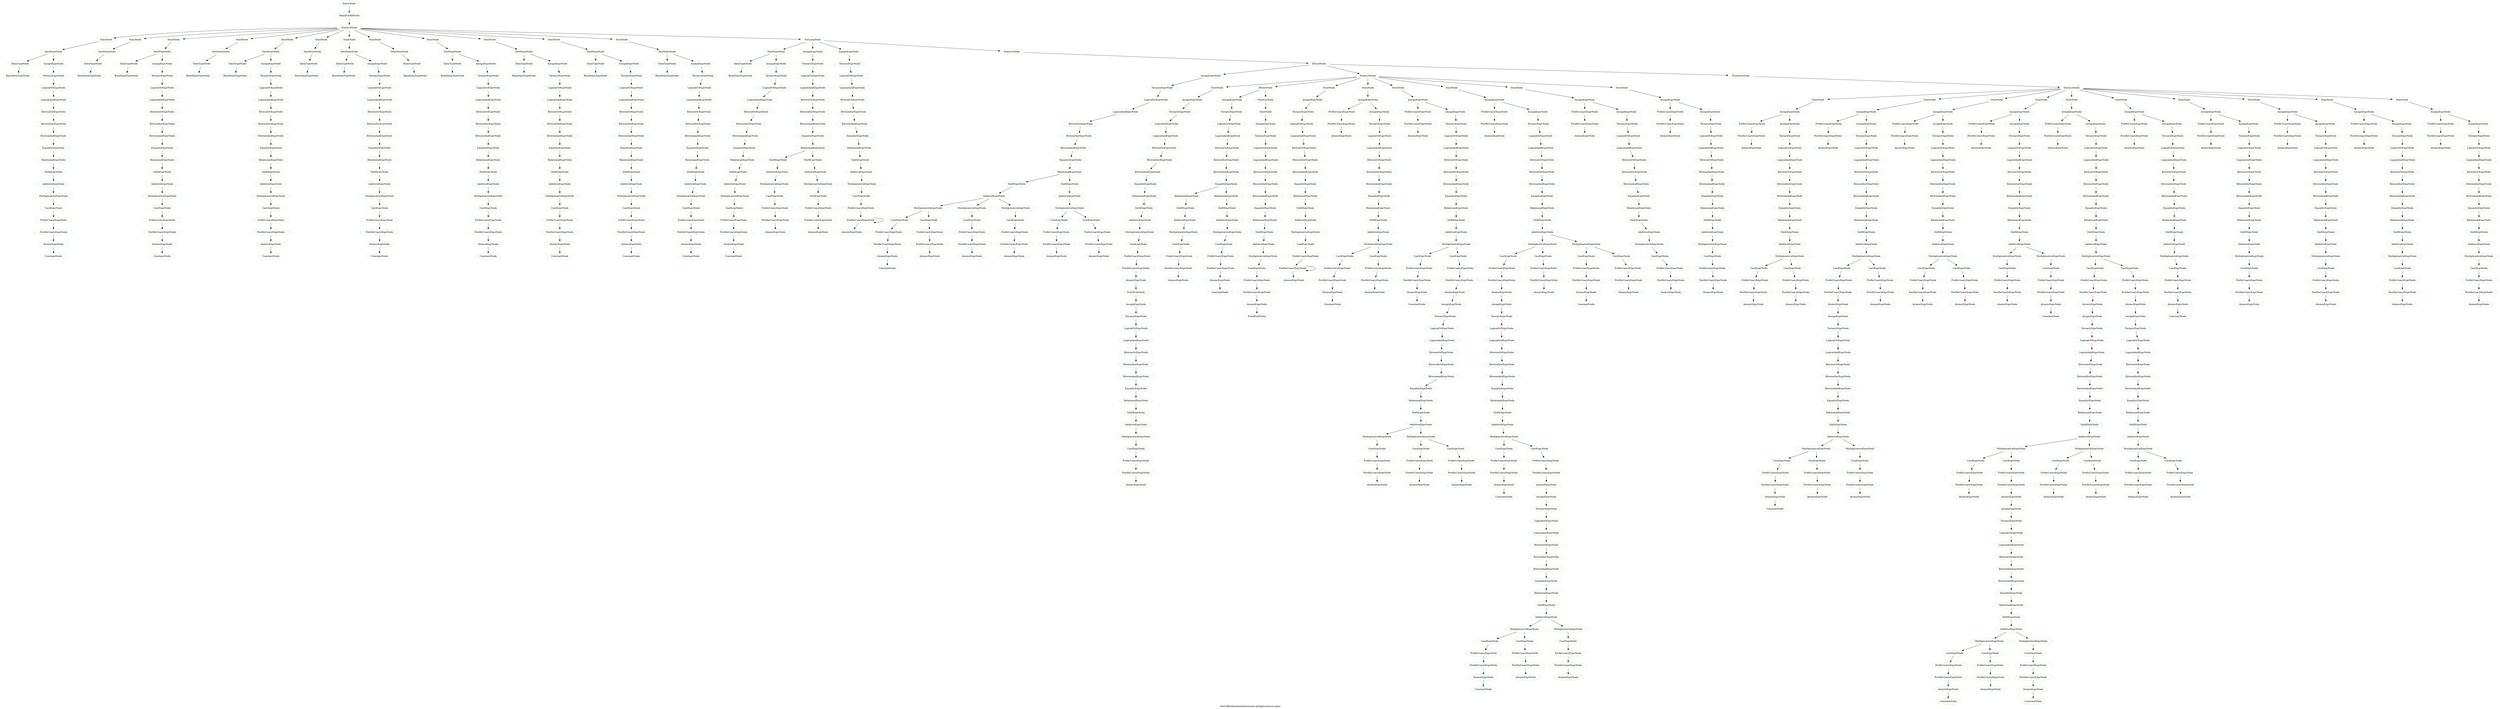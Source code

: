 digraph {
 rankdir="TB";
 label="./test-files/benchmark/success-pidigits/source.spice";
 L4C1_EntryNode [color="lightgreen",label="EntryNode"];
 L4C1_MainFctDefNode [color="lightgreen",label="MainFctDefNode"];
 L4C1_EntryNode -> L4C1_MainFctDefNode;
 L4C15_StmtLstNode [color="lightgreen",label="StmtLstNode"];
 L4C1_MainFctDefNode -> L4C15_StmtLstNode;
 L5C5_StmtNode [color="lightgreen",label="StmtNode"];
 L4C15_StmtLstNode -> L5C5_StmtNode;
 L5C5_DeclStmtNode [color="lightgreen",label="DeclStmtNode"];
 L5C5_StmtNode -> L5C5_DeclStmtNode;
 L5C5_DataTypeNode [color="lightgreen",label="DataTypeNode"];
 L5C5_DeclStmtNode -> L5C5_DataTypeNode;
 L5C5_BaseDataTypeNode [color="lightgreen",label="BaseDataTypeNode"];
 L5C5_DataTypeNode -> L5C5_BaseDataTypeNode;
 L5C14_AssignExprNode [color="lightgreen",label="AssignExprNode"];
 L5C5_DeclStmtNode -> L5C14_AssignExprNode;
 L5C14_TernaryExprNode [color="lightgreen",label="TernaryExprNode"];
 L5C14_AssignExprNode -> L5C14_TernaryExprNode;
 L5C14_LogicalOrExprNode [color="lightgreen",label="LogicalOrExprNode"];
 L5C14_TernaryExprNode -> L5C14_LogicalOrExprNode;
 L5C14_LogicalAndExprNode [color="lightgreen",label="LogicalAndExprNode"];
 L5C14_LogicalOrExprNode -> L5C14_LogicalAndExprNode;
 L5C14_BitwiseOrExprNode [color="lightgreen",label="BitwiseOrExprNode"];
 L5C14_LogicalAndExprNode -> L5C14_BitwiseOrExprNode;
 L5C14_BitwiseXorExprNode [color="lightgreen",label="BitwiseXorExprNode"];
 L5C14_BitwiseOrExprNode -> L5C14_BitwiseXorExprNode;
 L5C14_BitwiseAndExprNode [color="lightgreen",label="BitwiseAndExprNode"];
 L5C14_BitwiseXorExprNode -> L5C14_BitwiseAndExprNode;
 L5C14_EqualityExprNode [color="lightgreen",label="EqualityExprNode"];
 L5C14_BitwiseAndExprNode -> L5C14_EqualityExprNode;
 L5C14_RelationalExprNode [color="lightgreen",label="RelationalExprNode"];
 L5C14_EqualityExprNode -> L5C14_RelationalExprNode;
 L5C14_ShiftExprNode [color="lightgreen",label="ShiftExprNode"];
 L5C14_RelationalExprNode -> L5C14_ShiftExprNode;
 L5C14_AdditiveExprNode [color="lightgreen",label="AdditiveExprNode"];
 L5C14_ShiftExprNode -> L5C14_AdditiveExprNode;
 L5C14_MultiplicativeExprNode [color="lightgreen",label="MultiplicativeExprNode"];
 L5C14_AdditiveExprNode -> L5C14_MultiplicativeExprNode;
 L5C14_CastExprNode [color="lightgreen",label="CastExprNode"];
 L5C14_MultiplicativeExprNode -> L5C14_CastExprNode;
 L5C14_PrefixUnaryExprNode [color="lightgreen",label="PrefixUnaryExprNode"];
 L5C14_CastExprNode -> L5C14_PrefixUnaryExprNode;
 L5C14_PostfixUnaryExprNode [color="lightgreen",label="PostfixUnaryExprNode"];
 L5C14_PrefixUnaryExprNode -> L5C14_PostfixUnaryExprNode;
 L5C14_AtomicExprNode [color="lightgreen",label="AtomicExprNode"];
 L5C14_PostfixUnaryExprNode -> L5C14_AtomicExprNode;
 L5C14_ConstantNode [color="lightgreen",label="ConstantNode"];
 L5C14_AtomicExprNode -> L5C14_ConstantNode;
 L6C5_StmtNode [color="lightgreen",label="StmtNode"];
 L4C15_StmtLstNode -> L6C5_StmtNode;
 L6C5_DeclStmtNode [color="lightgreen",label="DeclStmtNode"];
 L6C5_StmtNode -> L6C5_DeclStmtNode;
 L6C5_DataTypeNode [color="lightgreen",label="DataTypeNode"];
 L6C5_DeclStmtNode -> L6C5_DataTypeNode;
 L6C5_BaseDataTypeNode [color="lightgreen",label="BaseDataTypeNode"];
 L6C5_DataTypeNode -> L6C5_BaseDataTypeNode;
 L7C5_StmtNode [color="lightgreen",label="StmtNode"];
 L4C15_StmtLstNode -> L7C5_StmtNode;
 L7C5_DeclStmtNode [color="lightgreen",label="DeclStmtNode"];
 L7C5_StmtNode -> L7C5_DeclStmtNode;
 L7C5_DataTypeNode [color="lightgreen",label="DataTypeNode"];
 L7C5_DeclStmtNode -> L7C5_DataTypeNode;
 L7C5_BaseDataTypeNode [color="lightgreen",label="BaseDataTypeNode"];
 L7C5_DataTypeNode -> L7C5_BaseDataTypeNode;
 L7C14_AssignExprNode [color="lightgreen",label="AssignExprNode"];
 L7C5_DeclStmtNode -> L7C14_AssignExprNode;
 L7C14_TernaryExprNode [color="lightgreen",label="TernaryExprNode"];
 L7C14_AssignExprNode -> L7C14_TernaryExprNode;
 L7C14_LogicalOrExprNode [color="lightgreen",label="LogicalOrExprNode"];
 L7C14_TernaryExprNode -> L7C14_LogicalOrExprNode;
 L7C14_LogicalAndExprNode [color="lightgreen",label="LogicalAndExprNode"];
 L7C14_LogicalOrExprNode -> L7C14_LogicalAndExprNode;
 L7C14_BitwiseOrExprNode [color="lightgreen",label="BitwiseOrExprNode"];
 L7C14_LogicalAndExprNode -> L7C14_BitwiseOrExprNode;
 L7C14_BitwiseXorExprNode [color="lightgreen",label="BitwiseXorExprNode"];
 L7C14_BitwiseOrExprNode -> L7C14_BitwiseXorExprNode;
 L7C14_BitwiseAndExprNode [color="lightgreen",label="BitwiseAndExprNode"];
 L7C14_BitwiseXorExprNode -> L7C14_BitwiseAndExprNode;
 L7C14_EqualityExprNode [color="lightgreen",label="EqualityExprNode"];
 L7C14_BitwiseAndExprNode -> L7C14_EqualityExprNode;
 L7C14_RelationalExprNode [color="lightgreen",label="RelationalExprNode"];
 L7C14_EqualityExprNode -> L7C14_RelationalExprNode;
 L7C14_ShiftExprNode [color="lightgreen",label="ShiftExprNode"];
 L7C14_RelationalExprNode -> L7C14_ShiftExprNode;
 L7C14_AdditiveExprNode [color="lightgreen",label="AdditiveExprNode"];
 L7C14_ShiftExprNode -> L7C14_AdditiveExprNode;
 L7C14_MultiplicativeExprNode [color="lightgreen",label="MultiplicativeExprNode"];
 L7C14_AdditiveExprNode -> L7C14_MultiplicativeExprNode;
 L7C14_CastExprNode [color="lightgreen",label="CastExprNode"];
 L7C14_MultiplicativeExprNode -> L7C14_CastExprNode;
 L7C14_PrefixUnaryExprNode [color="lightgreen",label="PrefixUnaryExprNode"];
 L7C14_CastExprNode -> L7C14_PrefixUnaryExprNode;
 L7C14_PostfixUnaryExprNode [color="lightgreen",label="PostfixUnaryExprNode"];
 L7C14_PrefixUnaryExprNode -> L7C14_PostfixUnaryExprNode;
 L7C14_AtomicExprNode [color="lightgreen",label="AtomicExprNode"];
 L7C14_PostfixUnaryExprNode -> L7C14_AtomicExprNode;
 L7C14_ConstantNode [color="lightgreen",label="ConstantNode"];
 L7C14_AtomicExprNode -> L7C14_ConstantNode;
 L8C5_StmtNode [color="lightgreen",label="StmtNode"];
 L4C15_StmtLstNode -> L8C5_StmtNode;
 L8C5_DeclStmtNode [color="lightgreen",label="DeclStmtNode"];
 L8C5_StmtNode -> L8C5_DeclStmtNode;
 L8C5_DataTypeNode [color="lightgreen",label="DataTypeNode"];
 L8C5_DeclStmtNode -> L8C5_DataTypeNode;
 L8C5_BaseDataTypeNode [color="lightgreen",label="BaseDataTypeNode"];
 L8C5_DataTypeNode -> L8C5_BaseDataTypeNode;
 L9C5_StmtNode [color="lightgreen",label="StmtNode"];
 L4C15_StmtLstNode -> L9C5_StmtNode;
 L9C5_DeclStmtNode [color="lightgreen",label="DeclStmtNode"];
 L9C5_StmtNode -> L9C5_DeclStmtNode;
 L9C5_DataTypeNode [color="lightgreen",label="DataTypeNode"];
 L9C5_DeclStmtNode -> L9C5_DataTypeNode;
 L9C5_BaseDataTypeNode [color="lightgreen",label="BaseDataTypeNode"];
 L9C5_DataTypeNode -> L9C5_BaseDataTypeNode;
 L9C14_AssignExprNode [color="lightgreen",label="AssignExprNode"];
 L9C5_DeclStmtNode -> L9C14_AssignExprNode;
 L9C14_TernaryExprNode [color="lightgreen",label="TernaryExprNode"];
 L9C14_AssignExprNode -> L9C14_TernaryExprNode;
 L9C14_LogicalOrExprNode [color="lightgreen",label="LogicalOrExprNode"];
 L9C14_TernaryExprNode -> L9C14_LogicalOrExprNode;
 L9C14_LogicalAndExprNode [color="lightgreen",label="LogicalAndExprNode"];
 L9C14_LogicalOrExprNode -> L9C14_LogicalAndExprNode;
 L9C14_BitwiseOrExprNode [color="lightgreen",label="BitwiseOrExprNode"];
 L9C14_LogicalAndExprNode -> L9C14_BitwiseOrExprNode;
 L9C14_BitwiseXorExprNode [color="lightgreen",label="BitwiseXorExprNode"];
 L9C14_BitwiseOrExprNode -> L9C14_BitwiseXorExprNode;
 L9C14_BitwiseAndExprNode [color="lightgreen",label="BitwiseAndExprNode"];
 L9C14_BitwiseXorExprNode -> L9C14_BitwiseAndExprNode;
 L9C14_EqualityExprNode [color="lightgreen",label="EqualityExprNode"];
 L9C14_BitwiseAndExprNode -> L9C14_EqualityExprNode;
 L9C14_RelationalExprNode [color="lightgreen",label="RelationalExprNode"];
 L9C14_EqualityExprNode -> L9C14_RelationalExprNode;
 L9C14_ShiftExprNode [color="lightgreen",label="ShiftExprNode"];
 L9C14_RelationalExprNode -> L9C14_ShiftExprNode;
 L9C14_AdditiveExprNode [color="lightgreen",label="AdditiveExprNode"];
 L9C14_ShiftExprNode -> L9C14_AdditiveExprNode;
 L9C14_MultiplicativeExprNode [color="lightgreen",label="MultiplicativeExprNode"];
 L9C14_AdditiveExprNode -> L9C14_MultiplicativeExprNode;
 L9C14_CastExprNode [color="lightgreen",label="CastExprNode"];
 L9C14_MultiplicativeExprNode -> L9C14_CastExprNode;
 L9C14_PrefixUnaryExprNode [color="lightgreen",label="PrefixUnaryExprNode"];
 L9C14_CastExprNode -> L9C14_PrefixUnaryExprNode;
 L9C14_PostfixUnaryExprNode [color="lightgreen",label="PostfixUnaryExprNode"];
 L9C14_PrefixUnaryExprNode -> L9C14_PostfixUnaryExprNode;
 L9C14_AtomicExprNode [color="lightgreen",label="AtomicExprNode"];
 L9C14_PostfixUnaryExprNode -> L9C14_AtomicExprNode;
 L9C14_ConstantNode [color="lightgreen",label="ConstantNode"];
 L9C14_AtomicExprNode -> L9C14_ConstantNode;
 L10C5_StmtNode [color="lightgreen",label="StmtNode"];
 L4C15_StmtLstNode -> L10C5_StmtNode;
 L10C5_DeclStmtNode [color="lightgreen",label="DeclStmtNode"];
 L10C5_StmtNode -> L10C5_DeclStmtNode;
 L10C5_DataTypeNode [color="lightgreen",label="DataTypeNode"];
 L10C5_DeclStmtNode -> L10C5_DataTypeNode;
 L10C5_BaseDataTypeNode [color="lightgreen",label="BaseDataTypeNode"];
 L10C5_DataTypeNode -> L10C5_BaseDataTypeNode;
 L11C5_StmtNode [color="lightgreen",label="StmtNode"];
 L4C15_StmtLstNode -> L11C5_StmtNode;
 L11C5_DeclStmtNode [color="lightgreen",label="DeclStmtNode"];
 L11C5_StmtNode -> L11C5_DeclStmtNode;
 L11C5_DataTypeNode [color="lightgreen",label="DataTypeNode"];
 L11C5_DeclStmtNode -> L11C5_DataTypeNode;
 L11C5_BaseDataTypeNode [color="lightgreen",label="BaseDataTypeNode"];
 L11C5_DataTypeNode -> L11C5_BaseDataTypeNode;
 L11C14_AssignExprNode [color="lightgreen",label="AssignExprNode"];
 L11C5_DeclStmtNode -> L11C14_AssignExprNode;
 L11C14_TernaryExprNode [color="lightgreen",label="TernaryExprNode"];
 L11C14_AssignExprNode -> L11C14_TernaryExprNode;
 L11C14_LogicalOrExprNode [color="lightgreen",label="LogicalOrExprNode"];
 L11C14_TernaryExprNode -> L11C14_LogicalOrExprNode;
 L11C14_LogicalAndExprNode [color="lightgreen",label="LogicalAndExprNode"];
 L11C14_LogicalOrExprNode -> L11C14_LogicalAndExprNode;
 L11C14_BitwiseOrExprNode [color="lightgreen",label="BitwiseOrExprNode"];
 L11C14_LogicalAndExprNode -> L11C14_BitwiseOrExprNode;
 L11C14_BitwiseXorExprNode [color="lightgreen",label="BitwiseXorExprNode"];
 L11C14_BitwiseOrExprNode -> L11C14_BitwiseXorExprNode;
 L11C14_BitwiseAndExprNode [color="lightgreen",label="BitwiseAndExprNode"];
 L11C14_BitwiseXorExprNode -> L11C14_BitwiseAndExprNode;
 L11C14_EqualityExprNode [color="lightgreen",label="EqualityExprNode"];
 L11C14_BitwiseAndExprNode -> L11C14_EqualityExprNode;
 L11C14_RelationalExprNode [color="lightgreen",label="RelationalExprNode"];
 L11C14_EqualityExprNode -> L11C14_RelationalExprNode;
 L11C14_ShiftExprNode [color="lightgreen",label="ShiftExprNode"];
 L11C14_RelationalExprNode -> L11C14_ShiftExprNode;
 L11C14_AdditiveExprNode [color="lightgreen",label="AdditiveExprNode"];
 L11C14_ShiftExprNode -> L11C14_AdditiveExprNode;
 L11C14_MultiplicativeExprNode [color="lightgreen",label="MultiplicativeExprNode"];
 L11C14_AdditiveExprNode -> L11C14_MultiplicativeExprNode;
 L11C14_CastExprNode [color="lightgreen",label="CastExprNode"];
 L11C14_MultiplicativeExprNode -> L11C14_CastExprNode;
 L11C14_PrefixUnaryExprNode [color="lightgreen",label="PrefixUnaryExprNode"];
 L11C14_CastExprNode -> L11C14_PrefixUnaryExprNode;
 L11C14_PostfixUnaryExprNode [color="lightgreen",label="PostfixUnaryExprNode"];
 L11C14_PrefixUnaryExprNode -> L11C14_PostfixUnaryExprNode;
 L11C14_AtomicExprNode [color="lightgreen",label="AtomicExprNode"];
 L11C14_PostfixUnaryExprNode -> L11C14_AtomicExprNode;
 L11C14_ConstantNode [color="lightgreen",label="ConstantNode"];
 L11C14_AtomicExprNode -> L11C14_ConstantNode;
 L12C5_StmtNode [color="lightgreen",label="StmtNode"];
 L4C15_StmtLstNode -> L12C5_StmtNode;
 L12C5_DeclStmtNode [color="lightgreen",label="DeclStmtNode"];
 L12C5_StmtNode -> L12C5_DeclStmtNode;
 L12C5_DataTypeNode [color="lightgreen",label="DataTypeNode"];
 L12C5_DeclStmtNode -> L12C5_DataTypeNode;
 L12C5_BaseDataTypeNode [color="lightgreen",label="BaseDataTypeNode"];
 L12C5_DataTypeNode -> L12C5_BaseDataTypeNode;
 L13C5_StmtNode [color="lightgreen",label="StmtNode"];
 L4C15_StmtLstNode -> L13C5_StmtNode;
 L13C5_DeclStmtNode [color="lightgreen",label="DeclStmtNode"];
 L13C5_StmtNode -> L13C5_DeclStmtNode;
 L13C5_DataTypeNode [color="lightgreen",label="DataTypeNode"];
 L13C5_DeclStmtNode -> L13C5_DataTypeNode;
 L13C5_BaseDataTypeNode [color="lightgreen",label="BaseDataTypeNode"];
 L13C5_DataTypeNode -> L13C5_BaseDataTypeNode;
 L13C14_AssignExprNode [color="lightgreen",label="AssignExprNode"];
 L13C5_DeclStmtNode -> L13C14_AssignExprNode;
 L13C14_TernaryExprNode [color="lightgreen",label="TernaryExprNode"];
 L13C14_AssignExprNode -> L13C14_TernaryExprNode;
 L13C14_LogicalOrExprNode [color="lightgreen",label="LogicalOrExprNode"];
 L13C14_TernaryExprNode -> L13C14_LogicalOrExprNode;
 L13C14_LogicalAndExprNode [color="lightgreen",label="LogicalAndExprNode"];
 L13C14_LogicalOrExprNode -> L13C14_LogicalAndExprNode;
 L13C14_BitwiseOrExprNode [color="lightgreen",label="BitwiseOrExprNode"];
 L13C14_LogicalAndExprNode -> L13C14_BitwiseOrExprNode;
 L13C14_BitwiseXorExprNode [color="lightgreen",label="BitwiseXorExprNode"];
 L13C14_BitwiseOrExprNode -> L13C14_BitwiseXorExprNode;
 L13C14_BitwiseAndExprNode [color="lightgreen",label="BitwiseAndExprNode"];
 L13C14_BitwiseXorExprNode -> L13C14_BitwiseAndExprNode;
 L13C14_EqualityExprNode [color="lightgreen",label="EqualityExprNode"];
 L13C14_BitwiseAndExprNode -> L13C14_EqualityExprNode;
 L13C14_RelationalExprNode [color="lightgreen",label="RelationalExprNode"];
 L13C14_EqualityExprNode -> L13C14_RelationalExprNode;
 L13C14_ShiftExprNode [color="lightgreen",label="ShiftExprNode"];
 L13C14_RelationalExprNode -> L13C14_ShiftExprNode;
 L13C14_AdditiveExprNode [color="lightgreen",label="AdditiveExprNode"];
 L13C14_ShiftExprNode -> L13C14_AdditiveExprNode;
 L13C14_MultiplicativeExprNode [color="lightgreen",label="MultiplicativeExprNode"];
 L13C14_AdditiveExprNode -> L13C14_MultiplicativeExprNode;
 L13C14_CastExprNode [color="lightgreen",label="CastExprNode"];
 L13C14_MultiplicativeExprNode -> L13C14_CastExprNode;
 L13C14_PrefixUnaryExprNode [color="lightgreen",label="PrefixUnaryExprNode"];
 L13C14_CastExprNode -> L13C14_PrefixUnaryExprNode;
 L13C14_PostfixUnaryExprNode [color="lightgreen",label="PostfixUnaryExprNode"];
 L13C14_PrefixUnaryExprNode -> L13C14_PostfixUnaryExprNode;
 L13C14_AtomicExprNode [color="lightgreen",label="AtomicExprNode"];
 L13C14_PostfixUnaryExprNode -> L13C14_AtomicExprNode;
 L13C14_ConstantNode [color="lightgreen",label="ConstantNode"];
 L13C14_AtomicExprNode -> L13C14_ConstantNode;
 L14C5_StmtNode [color="lightgreen",label="StmtNode"];
 L4C15_StmtLstNode -> L14C5_StmtNode;
 L14C5_DeclStmtNode [color="lightgreen",label="DeclStmtNode"];
 L14C5_StmtNode -> L14C5_DeclStmtNode;
 L14C5_DataTypeNode [color="lightgreen",label="DataTypeNode"];
 L14C5_DeclStmtNode -> L14C5_DataTypeNode;
 L14C5_BaseDataTypeNode [color="lightgreen",label="BaseDataTypeNode"];
 L14C5_DataTypeNode -> L14C5_BaseDataTypeNode;
 L14C14_AssignExprNode [color="lightgreen",label="AssignExprNode"];
 L14C5_DeclStmtNode -> L14C14_AssignExprNode;
 L14C14_TernaryExprNode [color="lightgreen",label="TernaryExprNode"];
 L14C14_AssignExprNode -> L14C14_TernaryExprNode;
 L14C14_LogicalOrExprNode [color="lightgreen",label="LogicalOrExprNode"];
 L14C14_TernaryExprNode -> L14C14_LogicalOrExprNode;
 L14C14_LogicalAndExprNode [color="lightgreen",label="LogicalAndExprNode"];
 L14C14_LogicalOrExprNode -> L14C14_LogicalAndExprNode;
 L14C14_BitwiseOrExprNode [color="lightgreen",label="BitwiseOrExprNode"];
 L14C14_LogicalAndExprNode -> L14C14_BitwiseOrExprNode;
 L14C14_BitwiseXorExprNode [color="lightgreen",label="BitwiseXorExprNode"];
 L14C14_BitwiseOrExprNode -> L14C14_BitwiseXorExprNode;
 L14C14_BitwiseAndExprNode [color="lightgreen",label="BitwiseAndExprNode"];
 L14C14_BitwiseXorExprNode -> L14C14_BitwiseAndExprNode;
 L14C14_EqualityExprNode [color="lightgreen",label="EqualityExprNode"];
 L14C14_BitwiseAndExprNode -> L14C14_EqualityExprNode;
 L14C14_RelationalExprNode [color="lightgreen",label="RelationalExprNode"];
 L14C14_EqualityExprNode -> L14C14_RelationalExprNode;
 L14C14_ShiftExprNode [color="lightgreen",label="ShiftExprNode"];
 L14C14_RelationalExprNode -> L14C14_ShiftExprNode;
 L14C14_AdditiveExprNode [color="lightgreen",label="AdditiveExprNode"];
 L14C14_ShiftExprNode -> L14C14_AdditiveExprNode;
 L14C14_MultiplicativeExprNode [color="lightgreen",label="MultiplicativeExprNode"];
 L14C14_AdditiveExprNode -> L14C14_MultiplicativeExprNode;
 L14C14_CastExprNode [color="lightgreen",label="CastExprNode"];
 L14C14_MultiplicativeExprNode -> L14C14_CastExprNode;
 L14C14_PrefixUnaryExprNode [color="lightgreen",label="PrefixUnaryExprNode"];
 L14C14_CastExprNode -> L14C14_PrefixUnaryExprNode;
 L14C14_PostfixUnaryExprNode [color="lightgreen",label="PostfixUnaryExprNode"];
 L14C14_PrefixUnaryExprNode -> L14C14_PostfixUnaryExprNode;
 L14C14_AtomicExprNode [color="lightgreen",label="AtomicExprNode"];
 L14C14_PostfixUnaryExprNode -> L14C14_AtomicExprNode;
 L14C14_ConstantNode [color="lightgreen",label="ConstantNode"];
 L14C14_AtomicExprNode -> L14C14_ConstantNode;
 L16C5_StmtNode [color="lightgreen",label="StmtNode"];
 L4C15_StmtLstNode -> L16C5_StmtNode;
 L16C5_DeclStmtNode [color="lightgreen",label="DeclStmtNode"];
 L16C5_StmtNode -> L16C5_DeclStmtNode;
 L16C5_DataTypeNode [color="lightgreen",label="DataTypeNode"];
 L16C5_DeclStmtNode -> L16C5_DataTypeNode;
 L16C5_BaseDataTypeNode [color="lightgreen",label="BaseDataTypeNode"];
 L16C5_DataTypeNode -> L16C5_BaseDataTypeNode;
 L16C22_AssignExprNode [color="lightgreen",label="AssignExprNode"];
 L16C5_DeclStmtNode -> L16C22_AssignExprNode;
 L16C22_TernaryExprNode [color="lightgreen",label="TernaryExprNode"];
 L16C22_AssignExprNode -> L16C22_TernaryExprNode;
 L16C22_LogicalOrExprNode [color="lightgreen",label="LogicalOrExprNode"];
 L16C22_TernaryExprNode -> L16C22_LogicalOrExprNode;
 L16C22_LogicalAndExprNode [color="lightgreen",label="LogicalAndExprNode"];
 L16C22_LogicalOrExprNode -> L16C22_LogicalAndExprNode;
 L16C22_BitwiseOrExprNode [color="lightgreen",label="BitwiseOrExprNode"];
 L16C22_LogicalAndExprNode -> L16C22_BitwiseOrExprNode;
 L16C22_BitwiseXorExprNode [color="lightgreen",label="BitwiseXorExprNode"];
 L16C22_BitwiseOrExprNode -> L16C22_BitwiseXorExprNode;
 L16C22_BitwiseAndExprNode [color="lightgreen",label="BitwiseAndExprNode"];
 L16C22_BitwiseXorExprNode -> L16C22_BitwiseAndExprNode;
 L16C22_EqualityExprNode [color="lightgreen",label="EqualityExprNode"];
 L16C22_BitwiseAndExprNode -> L16C22_EqualityExprNode;
 L16C22_RelationalExprNode [color="lightgreen",label="RelationalExprNode"];
 L16C22_EqualityExprNode -> L16C22_RelationalExprNode;
 L16C22_ShiftExprNode [color="lightgreen",label="ShiftExprNode"];
 L16C22_RelationalExprNode -> L16C22_ShiftExprNode;
 L16C22_AdditiveExprNode [color="lightgreen",label="AdditiveExprNode"];
 L16C22_ShiftExprNode -> L16C22_AdditiveExprNode;
 L16C22_MultiplicativeExprNode [color="lightgreen",label="MultiplicativeExprNode"];
 L16C22_AdditiveExprNode -> L16C22_MultiplicativeExprNode;
 L16C22_CastExprNode [color="lightgreen",label="CastExprNode"];
 L16C22_MultiplicativeExprNode -> L16C22_CastExprNode;
 L16C22_PrefixUnaryExprNode [color="lightgreen",label="PrefixUnaryExprNode"];
 L16C22_CastExprNode -> L16C22_PrefixUnaryExprNode;
 L16C22_PostfixUnaryExprNode [color="lightgreen",label="PostfixUnaryExprNode"];
 L16C22_PrefixUnaryExprNode -> L16C22_PostfixUnaryExprNode;
 L16C22_AtomicExprNode [color="lightgreen",label="AtomicExprNode"];
 L16C22_PostfixUnaryExprNode -> L16C22_AtomicExprNode;
 L16C22_ConstantNode [color="lightgreen",label="ConstantNode"];
 L16C22_AtomicExprNode -> L16C22_ConstantNode;
 L17C5_StmtNode [color="lightgreen",label="StmtNode"];
 L4C15_StmtLstNode -> L17C5_StmtNode;
 L17C5_DeclStmtNode [color="lightgreen",label="DeclStmtNode"];
 L17C5_StmtNode -> L17C5_DeclStmtNode;
 L17C5_DataTypeNode [color="lightgreen",label="DataTypeNode"];
 L17C5_DeclStmtNode -> L17C5_DataTypeNode;
 L17C5_BaseDataTypeNode [color="lightgreen",label="BaseDataTypeNode"];
 L17C5_DataTypeNode -> L17C5_BaseDataTypeNode;
 L17C25_AssignExprNode [color="lightgreen",label="AssignExprNode"];
 L17C5_DeclStmtNode -> L17C25_AssignExprNode;
 L17C25_TernaryExprNode [color="lightgreen",label="TernaryExprNode"];
 L17C25_AssignExprNode -> L17C25_TernaryExprNode;
 L17C25_LogicalOrExprNode [color="lightgreen",label="LogicalOrExprNode"];
 L17C25_TernaryExprNode -> L17C25_LogicalOrExprNode;
 L17C25_LogicalAndExprNode [color="lightgreen",label="LogicalAndExprNode"];
 L17C25_LogicalOrExprNode -> L17C25_LogicalAndExprNode;
 L17C25_BitwiseOrExprNode [color="lightgreen",label="BitwiseOrExprNode"];
 L17C25_LogicalAndExprNode -> L17C25_BitwiseOrExprNode;
 L17C25_BitwiseXorExprNode [color="lightgreen",label="BitwiseXorExprNode"];
 L17C25_BitwiseOrExprNode -> L17C25_BitwiseXorExprNode;
 L17C25_BitwiseAndExprNode [color="lightgreen",label="BitwiseAndExprNode"];
 L17C25_BitwiseXorExprNode -> L17C25_BitwiseAndExprNode;
 L17C25_EqualityExprNode [color="lightgreen",label="EqualityExprNode"];
 L17C25_BitwiseAndExprNode -> L17C25_EqualityExprNode;
 L17C25_RelationalExprNode [color="lightgreen",label="RelationalExprNode"];
 L17C25_EqualityExprNode -> L17C25_RelationalExprNode;
 L17C25_ShiftExprNode [color="lightgreen",label="ShiftExprNode"];
 L17C25_RelationalExprNode -> L17C25_ShiftExprNode;
 L17C25_AdditiveExprNode [color="lightgreen",label="AdditiveExprNode"];
 L17C25_ShiftExprNode -> L17C25_AdditiveExprNode;
 L17C25_MultiplicativeExprNode [color="lightgreen",label="MultiplicativeExprNode"];
 L17C25_AdditiveExprNode -> L17C25_MultiplicativeExprNode;
 L17C25_CastExprNode [color="lightgreen",label="CastExprNode"];
 L17C25_MultiplicativeExprNode -> L17C25_CastExprNode;
 L17C25_PrefixUnaryExprNode [color="lightgreen",label="PrefixUnaryExprNode"];
 L17C25_CastExprNode -> L17C25_PrefixUnaryExprNode;
 L17C25_PostfixUnaryExprNode [color="lightgreen",label="PostfixUnaryExprNode"];
 L17C25_PrefixUnaryExprNode -> L17C25_PostfixUnaryExprNode;
 L17C25_AtomicExprNode [color="lightgreen",label="AtomicExprNode"];
 L17C25_PostfixUnaryExprNode -> L17C25_AtomicExprNode;
 L17C25_ConstantNode [color="lightgreen",label="ConstantNode"];
 L17C25_AtomicExprNode -> L17C25_ConstantNode;
 L19C5_ForLoopNode [color="lightgreen",label="ForLoopNode"];
 L4C15_StmtLstNode -> L19C5_ForLoopNode;
 L19C9_DeclStmtNode [color="lightgreen",label="DeclStmtNode"];
 L19C5_ForLoopNode -> L19C9_DeclStmtNode;
 L19C9_DataTypeNode [color="lightgreen",label="DataTypeNode"];
 L19C9_DeclStmtNode -> L19C9_DataTypeNode;
 L19C9_BaseDataTypeNode [color="lightgreen",label="BaseDataTypeNode"];
 L19C9_DataTypeNode -> L19C9_BaseDataTypeNode;
 L19C17_AssignExprNode [color="lightgreen",label="AssignExprNode"];
 L19C9_DeclStmtNode -> L19C17_AssignExprNode;
 L19C17_TernaryExprNode [color="lightgreen",label="TernaryExprNode"];
 L19C17_AssignExprNode -> L19C17_TernaryExprNode;
 L19C17_LogicalOrExprNode [color="lightgreen",label="LogicalOrExprNode"];
 L19C17_TernaryExprNode -> L19C17_LogicalOrExprNode;
 L19C17_LogicalAndExprNode [color="lightgreen",label="LogicalAndExprNode"];
 L19C17_LogicalOrExprNode -> L19C17_LogicalAndExprNode;
 L19C17_BitwiseOrExprNode [color="lightgreen",label="BitwiseOrExprNode"];
 L19C17_LogicalAndExprNode -> L19C17_BitwiseOrExprNode;
 L19C17_BitwiseXorExprNode [color="lightgreen",label="BitwiseXorExprNode"];
 L19C17_BitwiseOrExprNode -> L19C17_BitwiseXorExprNode;
 L19C17_BitwiseAndExprNode [color="lightgreen",label="BitwiseAndExprNode"];
 L19C17_BitwiseXorExprNode -> L19C17_BitwiseAndExprNode;
 L19C17_EqualityExprNode [color="lightgreen",label="EqualityExprNode"];
 L19C17_BitwiseAndExprNode -> L19C17_EqualityExprNode;
 L19C17_RelationalExprNode [color="lightgreen",label="RelationalExprNode"];
 L19C17_EqualityExprNode -> L19C17_RelationalExprNode;
 L19C17_ShiftExprNode [color="lightgreen",label="ShiftExprNode"];
 L19C17_RelationalExprNode -> L19C17_ShiftExprNode;
 L19C17_AdditiveExprNode [color="lightgreen",label="AdditiveExprNode"];
 L19C17_ShiftExprNode -> L19C17_AdditiveExprNode;
 L19C17_MultiplicativeExprNode [color="lightgreen",label="MultiplicativeExprNode"];
 L19C17_AdditiveExprNode -> L19C17_MultiplicativeExprNode;
 L19C17_CastExprNode [color="lightgreen",label="CastExprNode"];
 L19C17_MultiplicativeExprNode -> L19C17_CastExprNode;
 L19C17_PrefixUnaryExprNode [color="lightgreen",label="PrefixUnaryExprNode"];
 L19C17_CastExprNode -> L19C17_PrefixUnaryExprNode;
 L19C17_PostfixUnaryExprNode [color="lightgreen",label="PostfixUnaryExprNode"];
 L19C17_PrefixUnaryExprNode -> L19C17_PostfixUnaryExprNode;
 L19C17_AtomicExprNode [color="lightgreen",label="AtomicExprNode"];
 L19C17_PostfixUnaryExprNode -> L19C17_AtomicExprNode;
 L19C17_ConstantNode [color="lightgreen",label="ConstantNode"];
 L19C17_AtomicExprNode -> L19C17_ConstantNode;
 L19C20_AssignExprNode [color="lightgreen",label="AssignExprNode"];
 L19C5_ForLoopNode -> L19C20_AssignExprNode;
 L19C20_TernaryExprNode [color="lightgreen",label="TernaryExprNode"];
 L19C20_AssignExprNode -> L19C20_TernaryExprNode;
 L19C20_LogicalOrExprNode [color="lightgreen",label="LogicalOrExprNode"];
 L19C20_TernaryExprNode -> L19C20_LogicalOrExprNode;
 L19C20_LogicalAndExprNode [color="lightgreen",label="LogicalAndExprNode"];
 L19C20_LogicalOrExprNode -> L19C20_LogicalAndExprNode;
 L19C20_BitwiseOrExprNode [color="lightgreen",label="BitwiseOrExprNode"];
 L19C20_LogicalAndExprNode -> L19C20_BitwiseOrExprNode;
 L19C20_BitwiseXorExprNode [color="lightgreen",label="BitwiseXorExprNode"];
 L19C20_BitwiseOrExprNode -> L19C20_BitwiseXorExprNode;
 L19C20_BitwiseAndExprNode [color="lightgreen",label="BitwiseAndExprNode"];
 L19C20_BitwiseXorExprNode -> L19C20_BitwiseAndExprNode;
 L19C20_EqualityExprNode [color="lightgreen",label="EqualityExprNode"];
 L19C20_BitwiseAndExprNode -> L19C20_EqualityExprNode;
 L19C20_RelationalExprNode [color="lightgreen",label="RelationalExprNode"];
 L19C20_EqualityExprNode -> L19C20_RelationalExprNode;
 L19C20_ShiftExprNode [color="lightgreen",label="ShiftExprNode"];
 L19C20_RelationalExprNode -> L19C20_ShiftExprNode;
 L19C20_AdditiveExprNode [color="lightgreen",label="AdditiveExprNode"];
 L19C20_ShiftExprNode -> L19C20_AdditiveExprNode;
 L19C20_MultiplicativeExprNode [color="lightgreen",label="MultiplicativeExprNode"];
 L19C20_AdditiveExprNode -> L19C20_MultiplicativeExprNode;
 L19C20_CastExprNode [color="lightgreen",label="CastExprNode"];
 L19C20_MultiplicativeExprNode -> L19C20_CastExprNode;
 L19C20_PrefixUnaryExprNode [color="lightgreen",label="PrefixUnaryExprNode"];
 L19C20_CastExprNode -> L19C20_PrefixUnaryExprNode;
 L19C20_PostfixUnaryExprNode [color="lightgreen",label="PostfixUnaryExprNode"];
 L19C20_PrefixUnaryExprNode -> L19C20_PostfixUnaryExprNode;
 L19C20_AtomicExprNode [color="lightgreen",label="AtomicExprNode"];
 L19C20_PostfixUnaryExprNode -> L19C20_AtomicExprNode;
 L19C24_ShiftExprNode [color="lightgreen",label="ShiftExprNode"];
 L19C20_RelationalExprNode -> L19C24_ShiftExprNode;
 L19C24_AdditiveExprNode [color="lightgreen",label="AdditiveExprNode"];
 L19C24_ShiftExprNode -> L19C24_AdditiveExprNode;
 L19C24_MultiplicativeExprNode [color="lightgreen",label="MultiplicativeExprNode"];
 L19C24_AdditiveExprNode -> L19C24_MultiplicativeExprNode;
 L19C24_CastExprNode [color="lightgreen",label="CastExprNode"];
 L19C24_MultiplicativeExprNode -> L19C24_CastExprNode;
 L19C24_PrefixUnaryExprNode [color="lightgreen",label="PrefixUnaryExprNode"];
 L19C24_CastExprNode -> L19C24_PrefixUnaryExprNode;
 L19C24_PostfixUnaryExprNode [color="lightgreen",label="PostfixUnaryExprNode"];
 L19C24_PrefixUnaryExprNode -> L19C24_PostfixUnaryExprNode;
 L19C24_AtomicExprNode [color="lightgreen",label="AtomicExprNode"];
 L19C24_PostfixUnaryExprNode -> L19C24_AtomicExprNode;
 L19C36_AssignExprNode [color="lightgreen",label="AssignExprNode"];
 L19C5_ForLoopNode -> L19C36_AssignExprNode;
 L19C36_TernaryExprNode [color="lightgreen",label="TernaryExprNode"];
 L19C36_AssignExprNode -> L19C36_TernaryExprNode;
 L19C36_LogicalOrExprNode [color="lightgreen",label="LogicalOrExprNode"];
 L19C36_TernaryExprNode -> L19C36_LogicalOrExprNode;
 L19C36_LogicalAndExprNode [color="lightgreen",label="LogicalAndExprNode"];
 L19C36_LogicalOrExprNode -> L19C36_LogicalAndExprNode;
 L19C36_BitwiseOrExprNode [color="lightgreen",label="BitwiseOrExprNode"];
 L19C36_LogicalAndExprNode -> L19C36_BitwiseOrExprNode;
 L19C36_BitwiseXorExprNode [color="lightgreen",label="BitwiseXorExprNode"];
 L19C36_BitwiseOrExprNode -> L19C36_BitwiseXorExprNode;
 L19C36_BitwiseAndExprNode [color="lightgreen",label="BitwiseAndExprNode"];
 L19C36_BitwiseXorExprNode -> L19C36_BitwiseAndExprNode;
 L19C36_EqualityExprNode [color="lightgreen",label="EqualityExprNode"];
 L19C36_BitwiseAndExprNode -> L19C36_EqualityExprNode;
 L19C36_RelationalExprNode [color="lightgreen",label="RelationalExprNode"];
 L19C36_EqualityExprNode -> L19C36_RelationalExprNode;
 L19C36_ShiftExprNode [color="lightgreen",label="ShiftExprNode"];
 L19C36_RelationalExprNode -> L19C36_ShiftExprNode;
 L19C36_AdditiveExprNode [color="lightgreen",label="AdditiveExprNode"];
 L19C36_ShiftExprNode -> L19C36_AdditiveExprNode;
 L19C36_MultiplicativeExprNode [color="lightgreen",label="MultiplicativeExprNode"];
 L19C36_AdditiveExprNode -> L19C36_MultiplicativeExprNode;
 L19C36_CastExprNode [color="lightgreen",label="CastExprNode"];
 L19C36_MultiplicativeExprNode -> L19C36_CastExprNode;
 L19C36_PrefixUnaryExprNode [color="lightgreen",label="PrefixUnaryExprNode"];
 L19C36_CastExprNode -> L19C36_PrefixUnaryExprNode;
 L19C36_PostfixUnaryExprNode [color="lightgreen",label="PostfixUnaryExprNode"];
 L19C36_PrefixUnaryExprNode -> L19C36_PostfixUnaryExprNode;
 L19C36_PostfixUnaryExprNode [color="lightgreen",label="PostfixUnaryExprNode"];
 L19C36_PostfixUnaryExprNode -> L19C36_PostfixUnaryExprNode;
 L19C36_AtomicExprNode [color="lightgreen",label="AtomicExprNode"];
 L19C36_PostfixUnaryExprNode -> L19C36_AtomicExprNode;
 L19C40_StmtLstNode [color="lightgreen",label="StmtLstNode"];
 L19C5_ForLoopNode -> L19C40_StmtLstNode;
 L20C9_IfStmtNode [color="lightgreen",label="IfStmtNode"];
 L19C40_StmtLstNode -> L20C9_IfStmtNode;
 L20C12_AssignExprNode [color="lightgreen",label="AssignExprNode"];
 L20C9_IfStmtNode -> L20C12_AssignExprNode;
 L20C12_TernaryExprNode [color="lightgreen",label="TernaryExprNode"];
 L20C12_AssignExprNode -> L20C12_TernaryExprNode;
 L20C12_LogicalOrExprNode [color="lightgreen",label="LogicalOrExprNode"];
 L20C12_TernaryExprNode -> L20C12_LogicalOrExprNode;
 L20C12_LogicalAndExprNode [color="lightgreen",label="LogicalAndExprNode"];
 L20C12_LogicalOrExprNode -> L20C12_LogicalAndExprNode;
 L20C12_BitwiseOrExprNode [color="lightgreen",label="BitwiseOrExprNode"];
 L20C12_LogicalAndExprNode -> L20C12_BitwiseOrExprNode;
 L20C12_BitwiseXorExprNode [color="lightgreen",label="BitwiseXorExprNode"];
 L20C12_BitwiseOrExprNode -> L20C12_BitwiseXorExprNode;
 L20C12_BitwiseAndExprNode [color="lightgreen",label="BitwiseAndExprNode"];
 L20C12_BitwiseXorExprNode -> L20C12_BitwiseAndExprNode;
 L20C12_EqualityExprNode [color="lightgreen",label="EqualityExprNode"];
 L20C12_BitwiseAndExprNode -> L20C12_EqualityExprNode;
 L20C12_RelationalExprNode [color="lightgreen",label="RelationalExprNode"];
 L20C12_EqualityExprNode -> L20C12_RelationalExprNode;
 L20C12_ShiftExprNode [color="lightgreen",label="ShiftExprNode"];
 L20C12_RelationalExprNode -> L20C12_ShiftExprNode;
 L20C12_AdditiveExprNode [color="lightgreen",label="AdditiveExprNode"];
 L20C12_ShiftExprNode -> L20C12_AdditiveExprNode;
 L20C12_MultiplicativeExprNode [color="lightgreen",label="MultiplicativeExprNode"];
 L20C12_AdditiveExprNode -> L20C12_MultiplicativeExprNode;
 L20C12_CastExprNode [color="lightgreen",label="CastExprNode"];
 L20C12_MultiplicativeExprNode -> L20C12_CastExprNode;
 L20C12_PrefixUnaryExprNode [color="lightgreen",label="PrefixUnaryExprNode"];
 L20C12_CastExprNode -> L20C12_PrefixUnaryExprNode;
 L20C12_PostfixUnaryExprNode [color="lightgreen",label="PostfixUnaryExprNode"];
 L20C12_PrefixUnaryExprNode -> L20C12_PostfixUnaryExprNode;
 L20C12_AtomicExprNode [color="lightgreen",label="AtomicExprNode"];
 L20C12_PostfixUnaryExprNode -> L20C12_AtomicExprNode;
 L20C12_ConstantNode [color="lightgreen",label="ConstantNode"];
 L20C12_AtomicExprNode -> L20C12_ConstantNode;
 L20C17_CastExprNode [color="lightgreen",label="CastExprNode"];
 L20C12_MultiplicativeExprNode -> L20C17_CastExprNode;
 L20C17_PrefixUnaryExprNode [color="lightgreen",label="PrefixUnaryExprNode"];
 L20C17_CastExprNode -> L20C17_PrefixUnaryExprNode;
 L20C17_PostfixUnaryExprNode [color="lightgreen",label="PostfixUnaryExprNode"];
 L20C17_PrefixUnaryExprNode -> L20C17_PostfixUnaryExprNode;
 L20C17_AtomicExprNode [color="lightgreen",label="AtomicExprNode"];
 L20C17_PostfixUnaryExprNode -> L20C17_AtomicExprNode;
 L20C21_MultiplicativeExprNode [color="lightgreen",label="MultiplicativeExprNode"];
 L20C12_AdditiveExprNode -> L20C21_MultiplicativeExprNode;
 L20C21_CastExprNode [color="lightgreen",label="CastExprNode"];
 L20C21_MultiplicativeExprNode -> L20C21_CastExprNode;
 L20C21_PrefixUnaryExprNode [color="lightgreen",label="PrefixUnaryExprNode"];
 L20C21_CastExprNode -> L20C21_PrefixUnaryExprNode;
 L20C21_PostfixUnaryExprNode [color="lightgreen",label="PostfixUnaryExprNode"];
 L20C21_PrefixUnaryExprNode -> L20C21_PostfixUnaryExprNode;
 L20C21_AtomicExprNode [color="lightgreen",label="AtomicExprNode"];
 L20C21_PostfixUnaryExprNode -> L20C21_AtomicExprNode;
 L20C25_MultiplicativeExprNode [color="lightgreen",label="MultiplicativeExprNode"];
 L20C12_AdditiveExprNode -> L20C25_MultiplicativeExprNode;
 L20C25_CastExprNode [color="lightgreen",label="CastExprNode"];
 L20C25_MultiplicativeExprNode -> L20C25_CastExprNode;
 L20C25_PrefixUnaryExprNode [color="lightgreen",label="PrefixUnaryExprNode"];
 L20C25_CastExprNode -> L20C25_PrefixUnaryExprNode;
 L20C25_PostfixUnaryExprNode [color="lightgreen",label="PostfixUnaryExprNode"];
 L20C25_PrefixUnaryExprNode -> L20C25_PostfixUnaryExprNode;
 L20C25_AtomicExprNode [color="lightgreen",label="AtomicExprNode"];
 L20C25_PostfixUnaryExprNode -> L20C25_AtomicExprNode;
 L20C29_ShiftExprNode [color="lightgreen",label="ShiftExprNode"];
 L20C12_RelationalExprNode -> L20C29_ShiftExprNode;
 L20C29_AdditiveExprNode [color="lightgreen",label="AdditiveExprNode"];
 L20C29_ShiftExprNode -> L20C29_AdditiveExprNode;
 L20C29_MultiplicativeExprNode [color="lightgreen",label="MultiplicativeExprNode"];
 L20C29_AdditiveExprNode -> L20C29_MultiplicativeExprNode;
 L20C29_CastExprNode [color="lightgreen",label="CastExprNode"];
 L20C29_MultiplicativeExprNode -> L20C29_CastExprNode;
 L20C29_PrefixUnaryExprNode [color="lightgreen",label="PrefixUnaryExprNode"];
 L20C29_CastExprNode -> L20C29_PrefixUnaryExprNode;
 L20C29_PostfixUnaryExprNode [color="lightgreen",label="PostfixUnaryExprNode"];
 L20C29_PrefixUnaryExprNode -> L20C29_PostfixUnaryExprNode;
 L20C29_AtomicExprNode [color="lightgreen",label="AtomicExprNode"];
 L20C29_PostfixUnaryExprNode -> L20C29_AtomicExprNode;
 L20C33_CastExprNode [color="lightgreen",label="CastExprNode"];
 L20C29_MultiplicativeExprNode -> L20C33_CastExprNode;
 L20C33_PrefixUnaryExprNode [color="lightgreen",label="PrefixUnaryExprNode"];
 L20C33_CastExprNode -> L20C33_PrefixUnaryExprNode;
 L20C33_PostfixUnaryExprNode [color="lightgreen",label="PostfixUnaryExprNode"];
 L20C33_PrefixUnaryExprNode -> L20C33_PostfixUnaryExprNode;
 L20C33_AtomicExprNode [color="lightgreen",label="AtomicExprNode"];
 L20C33_PostfixUnaryExprNode -> L20C33_AtomicExprNode;
 L20C35_StmtLstNode [color="lightgreen",label="StmtLstNode"];
 L20C9_IfStmtNode -> L20C35_StmtLstNode;
 L21C13_StmtNode [color="lightgreen",label="StmtNode"];
 L20C35_StmtLstNode -> L21C13_StmtNode;
 L21C13_AssignExprNode [color="lightgreen",label="AssignExprNode"];
 L21C13_StmtNode -> L21C13_AssignExprNode;
 L21C13_TernaryExprNode [color="lightgreen",label="TernaryExprNode"];
 L21C13_AssignExprNode -> L21C13_TernaryExprNode;
 L21C13_LogicalOrExprNode [color="lightgreen",label="LogicalOrExprNode"];
 L21C13_TernaryExprNode -> L21C13_LogicalOrExprNode;
 L21C13_LogicalAndExprNode [color="lightgreen",label="LogicalAndExprNode"];
 L21C13_LogicalOrExprNode -> L21C13_LogicalAndExprNode;
 L21C13_BitwiseOrExprNode [color="lightgreen",label="BitwiseOrExprNode"];
 L21C13_LogicalAndExprNode -> L21C13_BitwiseOrExprNode;
 L21C13_BitwiseXorExprNode [color="lightgreen",label="BitwiseXorExprNode"];
 L21C13_BitwiseOrExprNode -> L21C13_BitwiseXorExprNode;
 L21C13_BitwiseAndExprNode [color="lightgreen",label="BitwiseAndExprNode"];
 L21C13_BitwiseXorExprNode -> L21C13_BitwiseAndExprNode;
 L21C13_EqualityExprNode [color="lightgreen",label="EqualityExprNode"];
 L21C13_BitwiseAndExprNode -> L21C13_EqualityExprNode;
 L21C13_RelationalExprNode [color="lightgreen",label="RelationalExprNode"];
 L21C13_EqualityExprNode -> L21C13_RelationalExprNode;
 L21C13_ShiftExprNode [color="lightgreen",label="ShiftExprNode"];
 L21C13_RelationalExprNode -> L21C13_ShiftExprNode;
 L21C13_AdditiveExprNode [color="lightgreen",label="AdditiveExprNode"];
 L21C13_ShiftExprNode -> L21C13_AdditiveExprNode;
 L21C13_MultiplicativeExprNode [color="lightgreen",label="MultiplicativeExprNode"];
 L21C13_AdditiveExprNode -> L21C13_MultiplicativeExprNode;
 L21C13_CastExprNode [color="lightgreen",label="CastExprNode"];
 L21C13_MultiplicativeExprNode -> L21C13_CastExprNode;
 L21C13_PrefixUnaryExprNode [color="lightgreen",label="PrefixUnaryExprNode"];
 L21C13_CastExprNode -> L21C13_PrefixUnaryExprNode;
 L21C13_PostfixUnaryExprNode [color="lightgreen",label="PostfixUnaryExprNode"];
 L21C13_PrefixUnaryExprNode -> L21C13_PostfixUnaryExprNode;
 L21C13_AtomicExprNode [color="lightgreen",label="AtomicExprNode"];
 L21C13_PostfixUnaryExprNode -> L21C13_AtomicExprNode;
 L21C13_PrintfCallNode [color="lightgreen",label="PrintfCallNode"];
 L21C13_AtomicExprNode -> L21C13_PrintfCallNode;
 L21C26_AssignExprNode [color="lightgreen",label="AssignExprNode"];
 L21C13_PrintfCallNode -> L21C26_AssignExprNode;
 L21C26_TernaryExprNode [color="lightgreen",label="TernaryExprNode"];
 L21C26_AssignExprNode -> L21C26_TernaryExprNode;
 L21C26_LogicalOrExprNode [color="lightgreen",label="LogicalOrExprNode"];
 L21C26_TernaryExprNode -> L21C26_LogicalOrExprNode;
 L21C26_LogicalAndExprNode [color="lightgreen",label="LogicalAndExprNode"];
 L21C26_LogicalOrExprNode -> L21C26_LogicalAndExprNode;
 L21C26_BitwiseOrExprNode [color="lightgreen",label="BitwiseOrExprNode"];
 L21C26_LogicalAndExprNode -> L21C26_BitwiseOrExprNode;
 L21C26_BitwiseXorExprNode [color="lightgreen",label="BitwiseXorExprNode"];
 L21C26_BitwiseOrExprNode -> L21C26_BitwiseXorExprNode;
 L21C26_BitwiseAndExprNode [color="lightgreen",label="BitwiseAndExprNode"];
 L21C26_BitwiseXorExprNode -> L21C26_BitwiseAndExprNode;
 L21C26_EqualityExprNode [color="lightgreen",label="EqualityExprNode"];
 L21C26_BitwiseAndExprNode -> L21C26_EqualityExprNode;
 L21C26_RelationalExprNode [color="lightgreen",label="RelationalExprNode"];
 L21C26_EqualityExprNode -> L21C26_RelationalExprNode;
 L21C26_ShiftExprNode [color="lightgreen",label="ShiftExprNode"];
 L21C26_RelationalExprNode -> L21C26_ShiftExprNode;
 L21C26_AdditiveExprNode [color="lightgreen",label="AdditiveExprNode"];
 L21C26_ShiftExprNode -> L21C26_AdditiveExprNode;
 L21C26_MultiplicativeExprNode [color="lightgreen",label="MultiplicativeExprNode"];
 L21C26_AdditiveExprNode -> L21C26_MultiplicativeExprNode;
 L21C26_CastExprNode [color="lightgreen",label="CastExprNode"];
 L21C26_MultiplicativeExprNode -> L21C26_CastExprNode;
 L21C26_PrefixUnaryExprNode [color="lightgreen",label="PrefixUnaryExprNode"];
 L21C26_CastExprNode -> L21C26_PrefixUnaryExprNode;
 L21C26_PostfixUnaryExprNode [color="lightgreen",label="PostfixUnaryExprNode"];
 L21C26_PrefixUnaryExprNode -> L21C26_PostfixUnaryExprNode;
 L21C26_AtomicExprNode [color="lightgreen",label="AtomicExprNode"];
 L21C26_PostfixUnaryExprNode -> L21C26_AtomicExprNode;
 L22C13_IfStmtNode [color="lightgreen",label="IfStmtNode"];
 L20C35_StmtLstNode -> L22C13_IfStmtNode;
 L22C16_AssignExprNode [color="lightgreen",label="AssignExprNode"];
 L22C13_IfStmtNode -> L22C16_AssignExprNode;
 L22C16_TernaryExprNode [color="lightgreen",label="TernaryExprNode"];
 L22C16_AssignExprNode -> L22C16_TernaryExprNode;
 L22C16_LogicalOrExprNode [color="lightgreen",label="LogicalOrExprNode"];
 L22C16_TernaryExprNode -> L22C16_LogicalOrExprNode;
 L22C16_LogicalAndExprNode [color="lightgreen",label="LogicalAndExprNode"];
 L22C16_LogicalOrExprNode -> L22C16_LogicalAndExprNode;
 L22C16_BitwiseOrExprNode [color="lightgreen",label="BitwiseOrExprNode"];
 L22C16_LogicalAndExprNode -> L22C16_BitwiseOrExprNode;
 L22C16_BitwiseXorExprNode [color="lightgreen",label="BitwiseXorExprNode"];
 L22C16_BitwiseOrExprNode -> L22C16_BitwiseXorExprNode;
 L22C16_BitwiseAndExprNode [color="lightgreen",label="BitwiseAndExprNode"];
 L22C16_BitwiseXorExprNode -> L22C16_BitwiseAndExprNode;
 L22C16_EqualityExprNode [color="lightgreen",label="EqualityExprNode"];
 L22C16_BitwiseAndExprNode -> L22C16_EqualityExprNode;
 L22C16_RelationalExprNode [color="lightgreen",label="RelationalExprNode"];
 L22C16_EqualityExprNode -> L22C16_RelationalExprNode;
 L22C16_ShiftExprNode [color="lightgreen",label="ShiftExprNode"];
 L22C16_RelationalExprNode -> L22C16_ShiftExprNode;
 L22C16_AdditiveExprNode [color="lightgreen",label="AdditiveExprNode"];
 L22C16_ShiftExprNode -> L22C16_AdditiveExprNode;
 L22C16_MultiplicativeExprNode [color="lightgreen",label="MultiplicativeExprNode"];
 L22C16_AdditiveExprNode -> L22C16_MultiplicativeExprNode;
 L22C16_CastExprNode [color="lightgreen",label="CastExprNode"];
 L22C16_MultiplicativeExprNode -> L22C16_CastExprNode;
 L22C16_PrefixUnaryExprNode [color="lightgreen",label="PrefixUnaryExprNode"];
 L22C16_CastExprNode -> L22C16_PrefixUnaryExprNode;
 L22C16_PostfixUnaryExprNode [color="lightgreen",label="PostfixUnaryExprNode"];
 L22C16_PrefixUnaryExprNode -> L22C16_PostfixUnaryExprNode;
 L22C16_AtomicExprNode [color="lightgreen",label="AtomicExprNode"];
 L22C16_PostfixUnaryExprNode -> L22C16_AtomicExprNode;
 L22C33_RelationalExprNode [color="lightgreen",label="RelationalExprNode"];
 L22C16_EqualityExprNode -> L22C33_RelationalExprNode;
 L22C33_ShiftExprNode [color="lightgreen",label="ShiftExprNode"];
 L22C33_RelationalExprNode -> L22C33_ShiftExprNode;
 L22C33_AdditiveExprNode [color="lightgreen",label="AdditiveExprNode"];
 L22C33_ShiftExprNode -> L22C33_AdditiveExprNode;
 L22C33_MultiplicativeExprNode [color="lightgreen",label="MultiplicativeExprNode"];
 L22C33_AdditiveExprNode -> L22C33_MultiplicativeExprNode;
 L22C33_CastExprNode [color="lightgreen",label="CastExprNode"];
 L22C33_MultiplicativeExprNode -> L22C33_CastExprNode;
 L22C33_PrefixUnaryExprNode [color="lightgreen",label="PrefixUnaryExprNode"];
 L22C33_CastExprNode -> L22C33_PrefixUnaryExprNode;
 L22C33_PostfixUnaryExprNode [color="lightgreen",label="PostfixUnaryExprNode"];
 L22C33_PrefixUnaryExprNode -> L22C33_PostfixUnaryExprNode;
 L22C33_AtomicExprNode [color="lightgreen",label="AtomicExprNode"];
 L22C33_PostfixUnaryExprNode -> L22C33_AtomicExprNode;
 L22C33_ConstantNode [color="lightgreen",label="ConstantNode"];
 L22C33_AtomicExprNode -> L22C33_ConstantNode;
 L22C35_StmtLstNode [color="lightgreen",label="StmtLstNode"];
 L22C13_IfStmtNode -> L22C35_StmtLstNode;
 L22C37_StmtNode [color="lightgreen",label="StmtNode"];
 L22C35_StmtLstNode -> L22C37_StmtNode;
 L22C37_AssignExprNode [color="lightgreen",label="AssignExprNode"];
 L22C37_StmtNode -> L22C37_AssignExprNode;
 L22C37_TernaryExprNode [color="lightgreen",label="TernaryExprNode"];
 L22C37_AssignExprNode -> L22C37_TernaryExprNode;
 L22C37_LogicalOrExprNode [color="lightgreen",label="LogicalOrExprNode"];
 L22C37_TernaryExprNode -> L22C37_LogicalOrExprNode;
 L22C37_LogicalAndExprNode [color="lightgreen",label="LogicalAndExprNode"];
 L22C37_LogicalOrExprNode -> L22C37_LogicalAndExprNode;
 L22C37_BitwiseOrExprNode [color="lightgreen",label="BitwiseOrExprNode"];
 L22C37_LogicalAndExprNode -> L22C37_BitwiseOrExprNode;
 L22C37_BitwiseXorExprNode [color="lightgreen",label="BitwiseXorExprNode"];
 L22C37_BitwiseOrExprNode -> L22C37_BitwiseXorExprNode;
 L22C37_BitwiseAndExprNode [color="lightgreen",label="BitwiseAndExprNode"];
 L22C37_BitwiseXorExprNode -> L22C37_BitwiseAndExprNode;
 L22C37_EqualityExprNode [color="lightgreen",label="EqualityExprNode"];
 L22C37_BitwiseAndExprNode -> L22C37_EqualityExprNode;
 L22C37_RelationalExprNode [color="lightgreen",label="RelationalExprNode"];
 L22C37_EqualityExprNode -> L22C37_RelationalExprNode;
 L22C37_ShiftExprNode [color="lightgreen",label="ShiftExprNode"];
 L22C37_RelationalExprNode -> L22C37_ShiftExprNode;
 L22C37_AdditiveExprNode [color="lightgreen",label="AdditiveExprNode"];
 L22C37_ShiftExprNode -> L22C37_AdditiveExprNode;
 L22C37_MultiplicativeExprNode [color="lightgreen",label="MultiplicativeExprNode"];
 L22C37_AdditiveExprNode -> L22C37_MultiplicativeExprNode;
 L22C37_CastExprNode [color="lightgreen",label="CastExprNode"];
 L22C37_MultiplicativeExprNode -> L22C37_CastExprNode;
 L22C37_PrefixUnaryExprNode [color="lightgreen",label="PrefixUnaryExprNode"];
 L22C37_CastExprNode -> L22C37_PrefixUnaryExprNode;
 L22C37_PostfixUnaryExprNode [color="lightgreen",label="PostfixUnaryExprNode"];
 L22C37_PrefixUnaryExprNode -> L22C37_PostfixUnaryExprNode;
 L22C37_AtomicExprNode [color="lightgreen",label="AtomicExprNode"];
 L22C37_PostfixUnaryExprNode -> L22C37_AtomicExprNode;
 L22C37_PrintfCallNode [color="lightgreen",label="PrintfCallNode"];
 L22C37_AtomicExprNode -> L22C37_PrintfCallNode;
 L23C13_StmtNode [color="lightgreen",label="StmtNode"];
 L20C35_StmtLstNode -> L23C13_StmtNode;
 L23C13_AssignExprNode [color="lightgreen",label="AssignExprNode"];
 L23C13_StmtNode -> L23C13_AssignExprNode;
 L23C13_TernaryExprNode [color="lightgreen",label="TernaryExprNode"];
 L23C13_AssignExprNode -> L23C13_TernaryExprNode;
 L23C13_LogicalOrExprNode [color="lightgreen",label="LogicalOrExprNode"];
 L23C13_TernaryExprNode -> L23C13_LogicalOrExprNode;
 L23C13_LogicalAndExprNode [color="lightgreen",label="LogicalAndExprNode"];
 L23C13_LogicalOrExprNode -> L23C13_LogicalAndExprNode;
 L23C13_BitwiseOrExprNode [color="lightgreen",label="BitwiseOrExprNode"];
 L23C13_LogicalAndExprNode -> L23C13_BitwiseOrExprNode;
 L23C13_BitwiseXorExprNode [color="lightgreen",label="BitwiseXorExprNode"];
 L23C13_BitwiseOrExprNode -> L23C13_BitwiseXorExprNode;
 L23C13_BitwiseAndExprNode [color="lightgreen",label="BitwiseAndExprNode"];
 L23C13_BitwiseXorExprNode -> L23C13_BitwiseAndExprNode;
 L23C13_EqualityExprNode [color="lightgreen",label="EqualityExprNode"];
 L23C13_BitwiseAndExprNode -> L23C13_EqualityExprNode;
 L23C13_RelationalExprNode [color="lightgreen",label="RelationalExprNode"];
 L23C13_EqualityExprNode -> L23C13_RelationalExprNode;
 L23C13_ShiftExprNode [color="lightgreen",label="ShiftExprNode"];
 L23C13_RelationalExprNode -> L23C13_ShiftExprNode;
 L23C13_AdditiveExprNode [color="lightgreen",label="AdditiveExprNode"];
 L23C13_ShiftExprNode -> L23C13_AdditiveExprNode;
 L23C13_MultiplicativeExprNode [color="lightgreen",label="MultiplicativeExprNode"];
 L23C13_AdditiveExprNode -> L23C13_MultiplicativeExprNode;
 L23C13_CastExprNode [color="lightgreen",label="CastExprNode"];
 L23C13_MultiplicativeExprNode -> L23C13_CastExprNode;
 L23C13_PrefixUnaryExprNode [color="lightgreen",label="PrefixUnaryExprNode"];
 L23C13_CastExprNode -> L23C13_PrefixUnaryExprNode;
 L23C13_PostfixUnaryExprNode [color="lightgreen",label="PostfixUnaryExprNode"];
 L23C13_PrefixUnaryExprNode -> L23C13_PostfixUnaryExprNode;
 L23C13_PostfixUnaryExprNode [color="lightgreen",label="PostfixUnaryExprNode"];
 L23C13_PostfixUnaryExprNode -> L23C13_PostfixUnaryExprNode;
 L23C13_AtomicExprNode [color="lightgreen",label="AtomicExprNode"];
 L23C13_PostfixUnaryExprNode -> L23C13_AtomicExprNode;
 L24C13_StmtNode [color="lightgreen",label="StmtNode"];
 L20C35_StmtLstNode -> L24C13_StmtNode;
 L24C13_AssignExprNode [color="lightgreen",label="AssignExprNode"];
 L24C13_StmtNode -> L24C13_AssignExprNode;
 L24C13_PrefixUnaryExprNode [color="lightgreen",label="PrefixUnaryExprNode"];
 L24C13_AssignExprNode -> L24C13_PrefixUnaryExprNode;
 L24C13_PostfixUnaryExprNode [color="lightgreen",label="PostfixUnaryExprNode"];
 L24C13_PrefixUnaryExprNode -> L24C13_PostfixUnaryExprNode;
 L24C13_AtomicExprNode [color="lightgreen",label="AtomicExprNode"];
 L24C13_PostfixUnaryExprNode -> L24C13_AtomicExprNode;
 L24C21_AssignExprNode [color="lightgreen",label="AssignExprNode"];
 L24C13_AssignExprNode -> L24C21_AssignExprNode;
 L24C21_TernaryExprNode [color="lightgreen",label="TernaryExprNode"];
 L24C21_AssignExprNode -> L24C21_TernaryExprNode;
 L24C21_LogicalOrExprNode [color="lightgreen",label="LogicalOrExprNode"];
 L24C21_TernaryExprNode -> L24C21_LogicalOrExprNode;
 L24C21_LogicalAndExprNode [color="lightgreen",label="LogicalAndExprNode"];
 L24C21_LogicalOrExprNode -> L24C21_LogicalAndExprNode;
 L24C21_BitwiseOrExprNode [color="lightgreen",label="BitwiseOrExprNode"];
 L24C21_LogicalAndExprNode -> L24C21_BitwiseOrExprNode;
 L24C21_BitwiseXorExprNode [color="lightgreen",label="BitwiseXorExprNode"];
 L24C21_BitwiseOrExprNode -> L24C21_BitwiseXorExprNode;
 L24C21_BitwiseAndExprNode [color="lightgreen",label="BitwiseAndExprNode"];
 L24C21_BitwiseXorExprNode -> L24C21_BitwiseAndExprNode;
 L24C21_EqualityExprNode [color="lightgreen",label="EqualityExprNode"];
 L24C21_BitwiseAndExprNode -> L24C21_EqualityExprNode;
 L24C21_RelationalExprNode [color="lightgreen",label="RelationalExprNode"];
 L24C21_EqualityExprNode -> L24C21_RelationalExprNode;
 L24C21_ShiftExprNode [color="lightgreen",label="ShiftExprNode"];
 L24C21_RelationalExprNode -> L24C21_ShiftExprNode;
 L24C21_AdditiveExprNode [color="lightgreen",label="AdditiveExprNode"];
 L24C21_ShiftExprNode -> L24C21_AdditiveExprNode;
 L24C21_MultiplicativeExprNode [color="lightgreen",label="MultiplicativeExprNode"];
 L24C21_AdditiveExprNode -> L24C21_MultiplicativeExprNode;
 L24C21_CastExprNode [color="lightgreen",label="CastExprNode"];
 L24C21_MultiplicativeExprNode -> L24C21_CastExprNode;
 L24C21_PrefixUnaryExprNode [color="lightgreen",label="PrefixUnaryExprNode"];
 L24C21_CastExprNode -> L24C21_PrefixUnaryExprNode;
 L24C21_PostfixUnaryExprNode [color="lightgreen",label="PostfixUnaryExprNode"];
 L24C21_PrefixUnaryExprNode -> L24C21_PostfixUnaryExprNode;
 L24C21_AtomicExprNode [color="lightgreen",label="AtomicExprNode"];
 L24C21_PostfixUnaryExprNode -> L24C21_AtomicExprNode;
 L24C21_ConstantNode [color="lightgreen",label="ConstantNode"];
 L24C21_AtomicExprNode -> L24C21_ConstantNode;
 L24C27_CastExprNode [color="lightgreen",label="CastExprNode"];
 L24C21_MultiplicativeExprNode -> L24C27_CastExprNode;
 L24C27_PrefixUnaryExprNode [color="lightgreen",label="PrefixUnaryExprNode"];
 L24C27_CastExprNode -> L24C27_PrefixUnaryExprNode;
 L24C27_PostfixUnaryExprNode [color="lightgreen",label="PostfixUnaryExprNode"];
 L24C27_PrefixUnaryExprNode -> L24C27_PostfixUnaryExprNode;
 L24C27_AtomicExprNode [color="lightgreen",label="AtomicExprNode"];
 L24C27_PostfixUnaryExprNode -> L24C27_AtomicExprNode;
 L25C13_StmtNode [color="lightgreen",label="StmtNode"];
 L20C35_StmtLstNode -> L25C13_StmtNode;
 L25C13_AssignExprNode [color="lightgreen",label="AssignExprNode"];
 L25C13_StmtNode -> L25C13_AssignExprNode;
 L25C13_PrefixUnaryExprNode [color="lightgreen",label="PrefixUnaryExprNode"];
 L25C13_AssignExprNode -> L25C13_PrefixUnaryExprNode;
 L25C13_PostfixUnaryExprNode [color="lightgreen",label="PostfixUnaryExprNode"];
 L25C13_PrefixUnaryExprNode -> L25C13_PostfixUnaryExprNode;
 L25C13_AtomicExprNode [color="lightgreen",label="AtomicExprNode"];
 L25C13_PostfixUnaryExprNode -> L25C13_AtomicExprNode;
 L25C21_AssignExprNode [color="lightgreen",label="AssignExprNode"];
 L25C13_AssignExprNode -> L25C21_AssignExprNode;
 L25C21_TernaryExprNode [color="lightgreen",label="TernaryExprNode"];
 L25C21_AssignExprNode -> L25C21_TernaryExprNode;
 L25C21_LogicalOrExprNode [color="lightgreen",label="LogicalOrExprNode"];
 L25C21_TernaryExprNode -> L25C21_LogicalOrExprNode;
 L25C21_LogicalAndExprNode [color="lightgreen",label="LogicalAndExprNode"];
 L25C21_LogicalOrExprNode -> L25C21_LogicalAndExprNode;
 L25C21_BitwiseOrExprNode [color="lightgreen",label="BitwiseOrExprNode"];
 L25C21_LogicalAndExprNode -> L25C21_BitwiseOrExprNode;
 L25C21_BitwiseXorExprNode [color="lightgreen",label="BitwiseXorExprNode"];
 L25C21_BitwiseOrExprNode -> L25C21_BitwiseXorExprNode;
 L25C21_BitwiseAndExprNode [color="lightgreen",label="BitwiseAndExprNode"];
 L25C21_BitwiseXorExprNode -> L25C21_BitwiseAndExprNode;
 L25C21_EqualityExprNode [color="lightgreen",label="EqualityExprNode"];
 L25C21_BitwiseAndExprNode -> L25C21_EqualityExprNode;
 L25C21_RelationalExprNode [color="lightgreen",label="RelationalExprNode"];
 L25C21_EqualityExprNode -> L25C21_RelationalExprNode;
 L25C21_ShiftExprNode [color="lightgreen",label="ShiftExprNode"];
 L25C21_RelationalExprNode -> L25C21_ShiftExprNode;
 L25C21_AdditiveExprNode [color="lightgreen",label="AdditiveExprNode"];
 L25C21_ShiftExprNode -> L25C21_AdditiveExprNode;
 L25C21_MultiplicativeExprNode [color="lightgreen",label="MultiplicativeExprNode"];
 L25C21_AdditiveExprNode -> L25C21_MultiplicativeExprNode;
 L25C21_CastExprNode [color="lightgreen",label="CastExprNode"];
 L25C21_MultiplicativeExprNode -> L25C21_CastExprNode;
 L25C21_PrefixUnaryExprNode [color="lightgreen",label="PrefixUnaryExprNode"];
 L25C21_CastExprNode -> L25C21_PrefixUnaryExprNode;
 L25C21_PostfixUnaryExprNode [color="lightgreen",label="PostfixUnaryExprNode"];
 L25C21_PrefixUnaryExprNode -> L25C21_PostfixUnaryExprNode;
 L25C21_AtomicExprNode [color="lightgreen",label="AtomicExprNode"];
 L25C21_PostfixUnaryExprNode -> L25C21_AtomicExprNode;
 L25C21_ConstantNode [color="lightgreen",label="ConstantNode"];
 L25C21_AtomicExprNode -> L25C21_ConstantNode;
 L25C27_CastExprNode [color="lightgreen",label="CastExprNode"];
 L25C21_MultiplicativeExprNode -> L25C27_CastExprNode;
 L25C27_PrefixUnaryExprNode [color="lightgreen",label="PrefixUnaryExprNode"];
 L25C27_CastExprNode -> L25C27_PrefixUnaryExprNode;
 L25C27_PostfixUnaryExprNode [color="lightgreen",label="PostfixUnaryExprNode"];
 L25C27_PrefixUnaryExprNode -> L25C27_PostfixUnaryExprNode;
 L25C27_AtomicExprNode [color="lightgreen",label="AtomicExprNode"];
 L25C27_PostfixUnaryExprNode -> L25C27_AtomicExprNode;
 L25C28_AssignExprNode [color="lightgreen",label="AssignExprNode"];
 L25C27_AtomicExprNode -> L25C28_AssignExprNode;
 L25C28_TernaryExprNode [color="lightgreen",label="TernaryExprNode"];
 L25C28_AssignExprNode -> L25C28_TernaryExprNode;
 L25C28_LogicalOrExprNode [color="lightgreen",label="LogicalOrExprNode"];
 L25C28_TernaryExprNode -> L25C28_LogicalOrExprNode;
 L25C28_LogicalAndExprNode [color="lightgreen",label="LogicalAndExprNode"];
 L25C28_LogicalOrExprNode -> L25C28_LogicalAndExprNode;
 L25C28_BitwiseOrExprNode [color="lightgreen",label="BitwiseOrExprNode"];
 L25C28_LogicalAndExprNode -> L25C28_BitwiseOrExprNode;
 L25C28_BitwiseXorExprNode [color="lightgreen",label="BitwiseXorExprNode"];
 L25C28_BitwiseOrExprNode -> L25C28_BitwiseXorExprNode;
 L25C28_BitwiseAndExprNode [color="lightgreen",label="BitwiseAndExprNode"];
 L25C28_BitwiseXorExprNode -> L25C28_BitwiseAndExprNode;
 L25C28_EqualityExprNode [color="lightgreen",label="EqualityExprNode"];
 L25C28_BitwiseAndExprNode -> L25C28_EqualityExprNode;
 L25C28_RelationalExprNode [color="lightgreen",label="RelationalExprNode"];
 L25C28_EqualityExprNode -> L25C28_RelationalExprNode;
 L25C28_ShiftExprNode [color="lightgreen",label="ShiftExprNode"];
 L25C28_RelationalExprNode -> L25C28_ShiftExprNode;
 L25C28_AdditiveExprNode [color="lightgreen",label="AdditiveExprNode"];
 L25C28_ShiftExprNode -> L25C28_AdditiveExprNode;
 L25C28_MultiplicativeExprNode [color="lightgreen",label="MultiplicativeExprNode"];
 L25C28_AdditiveExprNode -> L25C28_MultiplicativeExprNode;
 L25C28_CastExprNode [color="lightgreen",label="CastExprNode"];
 L25C28_MultiplicativeExprNode -> L25C28_CastExprNode;
 L25C28_PrefixUnaryExprNode [color="lightgreen",label="PrefixUnaryExprNode"];
 L25C28_CastExprNode -> L25C28_PrefixUnaryExprNode;
 L25C28_PostfixUnaryExprNode [color="lightgreen",label="PostfixUnaryExprNode"];
 L25C28_PrefixUnaryExprNode -> L25C28_PostfixUnaryExprNode;
 L25C28_AtomicExprNode [color="lightgreen",label="AtomicExprNode"];
 L25C28_PostfixUnaryExprNode -> L25C28_AtomicExprNode;
 L25C32_MultiplicativeExprNode [color="lightgreen",label="MultiplicativeExprNode"];
 L25C28_AdditiveExprNode -> L25C32_MultiplicativeExprNode;
 L25C32_CastExprNode [color="lightgreen",label="CastExprNode"];
 L25C32_MultiplicativeExprNode -> L25C32_CastExprNode;
 L25C32_PrefixUnaryExprNode [color="lightgreen",label="PrefixUnaryExprNode"];
 L25C32_CastExprNode -> L25C32_PrefixUnaryExprNode;
 L25C32_PostfixUnaryExprNode [color="lightgreen",label="PostfixUnaryExprNode"];
 L25C32_PrefixUnaryExprNode -> L25C32_PostfixUnaryExprNode;
 L25C32_AtomicExprNode [color="lightgreen",label="AtomicExprNode"];
 L25C32_PostfixUnaryExprNode -> L25C32_AtomicExprNode;
 L25C36_CastExprNode [color="lightgreen",label="CastExprNode"];
 L25C32_MultiplicativeExprNode -> L25C36_CastExprNode;
 L25C36_PrefixUnaryExprNode [color="lightgreen",label="PrefixUnaryExprNode"];
 L25C36_CastExprNode -> L25C36_PrefixUnaryExprNode;
 L25C36_PostfixUnaryExprNode [color="lightgreen",label="PostfixUnaryExprNode"];
 L25C36_PrefixUnaryExprNode -> L25C36_PostfixUnaryExprNode;
 L25C36_AtomicExprNode [color="lightgreen",label="AtomicExprNode"];
 L25C36_PostfixUnaryExprNode -> L25C36_AtomicExprNode;
 L26C13_StmtNode [color="lightgreen",label="StmtNode"];
 L20C35_StmtLstNode -> L26C13_StmtNode;
 L26C13_AssignExprNode [color="lightgreen",label="AssignExprNode"];
 L26C13_StmtNode -> L26C13_AssignExprNode;
 L26C13_PrefixUnaryExprNode [color="lightgreen",label="PrefixUnaryExprNode"];
 L26C13_AssignExprNode -> L26C13_PrefixUnaryExprNode;
 L26C13_PostfixUnaryExprNode [color="lightgreen",label="PostfixUnaryExprNode"];
 L26C13_PrefixUnaryExprNode -> L26C13_PostfixUnaryExprNode;
 L26C13_AtomicExprNode [color="lightgreen",label="AtomicExprNode"];
 L26C13_PostfixUnaryExprNode -> L26C13_AtomicExprNode;
 L26C17_AssignExprNode [color="lightgreen",label="AssignExprNode"];
 L26C13_AssignExprNode -> L26C17_AssignExprNode;
 L26C17_TernaryExprNode [color="lightgreen",label="TernaryExprNode"];
 L26C17_AssignExprNode -> L26C17_TernaryExprNode;
 L26C17_LogicalOrExprNode [color="lightgreen",label="LogicalOrExprNode"];
 L26C17_TernaryExprNode -> L26C17_LogicalOrExprNode;
 L26C17_LogicalAndExprNode [color="lightgreen",label="LogicalAndExprNode"];
 L26C17_LogicalOrExprNode -> L26C17_LogicalAndExprNode;
 L26C17_BitwiseOrExprNode [color="lightgreen",label="BitwiseOrExprNode"];
 L26C17_LogicalAndExprNode -> L26C17_BitwiseOrExprNode;
 L26C17_BitwiseXorExprNode [color="lightgreen",label="BitwiseXorExprNode"];
 L26C17_BitwiseOrExprNode -> L26C17_BitwiseXorExprNode;
 L26C17_BitwiseAndExprNode [color="lightgreen",label="BitwiseAndExprNode"];
 L26C17_BitwiseXorExprNode -> L26C17_BitwiseAndExprNode;
 L26C17_EqualityExprNode [color="lightgreen",label="EqualityExprNode"];
 L26C17_BitwiseAndExprNode -> L26C17_EqualityExprNode;
 L26C17_RelationalExprNode [color="lightgreen",label="RelationalExprNode"];
 L26C17_EqualityExprNode -> L26C17_RelationalExprNode;
 L26C17_ShiftExprNode [color="lightgreen",label="ShiftExprNode"];
 L26C17_RelationalExprNode -> L26C17_ShiftExprNode;
 L26C17_AdditiveExprNode [color="lightgreen",label="AdditiveExprNode"];
 L26C17_ShiftExprNode -> L26C17_AdditiveExprNode;
 L26C17_MultiplicativeExprNode [color="lightgreen",label="MultiplicativeExprNode"];
 L26C17_AdditiveExprNode -> L26C17_MultiplicativeExprNode;
 L26C17_CastExprNode [color="lightgreen",label="CastExprNode"];
 L26C17_MultiplicativeExprNode -> L26C17_CastExprNode;
 L26C17_PrefixUnaryExprNode [color="lightgreen",label="PrefixUnaryExprNode"];
 L26C17_CastExprNode -> L26C17_PrefixUnaryExprNode;
 L26C17_PostfixUnaryExprNode [color="lightgreen",label="PostfixUnaryExprNode"];
 L26C17_PrefixUnaryExprNode -> L26C17_PostfixUnaryExprNode;
 L26C17_AtomicExprNode [color="lightgreen",label="AtomicExprNode"];
 L26C17_PostfixUnaryExprNode -> L26C17_AtomicExprNode;
 L26C18_AssignExprNode [color="lightgreen",label="AssignExprNode"];
 L26C17_AtomicExprNode -> L26C18_AssignExprNode;
 L26C18_TernaryExprNode [color="lightgreen",label="TernaryExprNode"];
 L26C18_AssignExprNode -> L26C18_TernaryExprNode;
 L26C18_LogicalOrExprNode [color="lightgreen",label="LogicalOrExprNode"];
 L26C18_TernaryExprNode -> L26C18_LogicalOrExprNode;
 L26C18_LogicalAndExprNode [color="lightgreen",label="LogicalAndExprNode"];
 L26C18_LogicalOrExprNode -> L26C18_LogicalAndExprNode;
 L26C18_BitwiseOrExprNode [color="lightgreen",label="BitwiseOrExprNode"];
 L26C18_LogicalAndExprNode -> L26C18_BitwiseOrExprNode;
 L26C18_BitwiseXorExprNode [color="lightgreen",label="BitwiseXorExprNode"];
 L26C18_BitwiseOrExprNode -> L26C18_BitwiseXorExprNode;
 L26C18_BitwiseAndExprNode [color="lightgreen",label="BitwiseAndExprNode"];
 L26C18_BitwiseXorExprNode -> L26C18_BitwiseAndExprNode;
 L26C18_EqualityExprNode [color="lightgreen",label="EqualityExprNode"];
 L26C18_BitwiseAndExprNode -> L26C18_EqualityExprNode;
 L26C18_RelationalExprNode [color="lightgreen",label="RelationalExprNode"];
 L26C18_EqualityExprNode -> L26C18_RelationalExprNode;
 L26C18_ShiftExprNode [color="lightgreen",label="ShiftExprNode"];
 L26C18_RelationalExprNode -> L26C18_ShiftExprNode;
 L26C18_AdditiveExprNode [color="lightgreen",label="AdditiveExprNode"];
 L26C18_ShiftExprNode -> L26C18_AdditiveExprNode;
 L26C18_MultiplicativeExprNode [color="lightgreen",label="MultiplicativeExprNode"];
 L26C18_AdditiveExprNode -> L26C18_MultiplicativeExprNode;
 L26C18_CastExprNode [color="lightgreen",label="CastExprNode"];
 L26C18_MultiplicativeExprNode -> L26C18_CastExprNode;
 L26C18_PrefixUnaryExprNode [color="lightgreen",label="PrefixUnaryExprNode"];
 L26C18_CastExprNode -> L26C18_PrefixUnaryExprNode;
 L26C18_PostfixUnaryExprNode [color="lightgreen",label="PostfixUnaryExprNode"];
 L26C18_PrefixUnaryExprNode -> L26C18_PostfixUnaryExprNode;
 L26C18_AtomicExprNode [color="lightgreen",label="AtomicExprNode"];
 L26C18_PostfixUnaryExprNode -> L26C18_AtomicExprNode;
 L26C18_ConstantNode [color="lightgreen",label="ConstantNode"];
 L26C18_AtomicExprNode -> L26C18_ConstantNode;
 L26C24_CastExprNode [color="lightgreen",label="CastExprNode"];
 L26C18_MultiplicativeExprNode -> L26C24_CastExprNode;
 L26C24_PrefixUnaryExprNode [color="lightgreen",label="PrefixUnaryExprNode"];
 L26C24_CastExprNode -> L26C24_PrefixUnaryExprNode;
 L26C24_PostfixUnaryExprNode [color="lightgreen",label="PostfixUnaryExprNode"];
 L26C24_PrefixUnaryExprNode -> L26C24_PostfixUnaryExprNode;
 L26C24_AtomicExprNode [color="lightgreen",label="AtomicExprNode"];
 L26C24_PostfixUnaryExprNode -> L26C24_AtomicExprNode;
 L26C25_AssignExprNode [color="lightgreen",label="AssignExprNode"];
 L26C24_AtomicExprNode -> L26C25_AssignExprNode;
 L26C25_TernaryExprNode [color="lightgreen",label="TernaryExprNode"];
 L26C25_AssignExprNode -> L26C25_TernaryExprNode;
 L26C25_LogicalOrExprNode [color="lightgreen",label="LogicalOrExprNode"];
 L26C25_TernaryExprNode -> L26C25_LogicalOrExprNode;
 L26C25_LogicalAndExprNode [color="lightgreen",label="LogicalAndExprNode"];
 L26C25_LogicalOrExprNode -> L26C25_LogicalAndExprNode;
 L26C25_BitwiseOrExprNode [color="lightgreen",label="BitwiseOrExprNode"];
 L26C25_LogicalAndExprNode -> L26C25_BitwiseOrExprNode;
 L26C25_BitwiseXorExprNode [color="lightgreen",label="BitwiseXorExprNode"];
 L26C25_BitwiseOrExprNode -> L26C25_BitwiseXorExprNode;
 L26C25_BitwiseAndExprNode [color="lightgreen",label="BitwiseAndExprNode"];
 L26C25_BitwiseXorExprNode -> L26C25_BitwiseAndExprNode;
 L26C25_EqualityExprNode [color="lightgreen",label="EqualityExprNode"];
 L26C25_BitwiseAndExprNode -> L26C25_EqualityExprNode;
 L26C25_RelationalExprNode [color="lightgreen",label="RelationalExprNode"];
 L26C25_EqualityExprNode -> L26C25_RelationalExprNode;
 L26C25_ShiftExprNode [color="lightgreen",label="ShiftExprNode"];
 L26C25_RelationalExprNode -> L26C25_ShiftExprNode;
 L26C25_AdditiveExprNode [color="lightgreen",label="AdditiveExprNode"];
 L26C25_ShiftExprNode -> L26C25_AdditiveExprNode;
 L26C25_MultiplicativeExprNode [color="lightgreen",label="MultiplicativeExprNode"];
 L26C25_AdditiveExprNode -> L26C25_MultiplicativeExprNode;
 L26C25_CastExprNode [color="lightgreen",label="CastExprNode"];
 L26C25_MultiplicativeExprNode -> L26C25_CastExprNode;
 L26C25_PrefixUnaryExprNode [color="lightgreen",label="PrefixUnaryExprNode"];
 L26C25_CastExprNode -> L26C25_PrefixUnaryExprNode;
 L26C25_PostfixUnaryExprNode [color="lightgreen",label="PostfixUnaryExprNode"];
 L26C25_PrefixUnaryExprNode -> L26C25_PostfixUnaryExprNode;
 L26C25_AtomicExprNode [color="lightgreen",label="AtomicExprNode"];
 L26C25_PostfixUnaryExprNode -> L26C25_AtomicExprNode;
 L26C25_ConstantNode [color="lightgreen",label="ConstantNode"];
 L26C25_AtomicExprNode -> L26C25_ConstantNode;
 L26C30_CastExprNode [color="lightgreen",label="CastExprNode"];
 L26C25_MultiplicativeExprNode -> L26C30_CastExprNode;
 L26C30_PrefixUnaryExprNode [color="lightgreen",label="PrefixUnaryExprNode"];
 L26C30_CastExprNode -> L26C30_PrefixUnaryExprNode;
 L26C30_PostfixUnaryExprNode [color="lightgreen",label="PostfixUnaryExprNode"];
 L26C30_PrefixUnaryExprNode -> L26C30_PostfixUnaryExprNode;
 L26C30_AtomicExprNode [color="lightgreen",label="AtomicExprNode"];
 L26C30_PostfixUnaryExprNode -> L26C30_AtomicExprNode;
 L26C34_MultiplicativeExprNode [color="lightgreen",label="MultiplicativeExprNode"];
 L26C25_AdditiveExprNode -> L26C34_MultiplicativeExprNode;
 L26C34_CastExprNode [color="lightgreen",label="CastExprNode"];
 L26C34_MultiplicativeExprNode -> L26C34_CastExprNode;
 L26C34_PrefixUnaryExprNode [color="lightgreen",label="PrefixUnaryExprNode"];
 L26C34_CastExprNode -> L26C34_PrefixUnaryExprNode;
 L26C34_PostfixUnaryExprNode [color="lightgreen",label="PostfixUnaryExprNode"];
 L26C34_PrefixUnaryExprNode -> L26C34_PostfixUnaryExprNode;
 L26C34_AtomicExprNode [color="lightgreen",label="AtomicExprNode"];
 L26C34_PostfixUnaryExprNode -> L26C34_AtomicExprNode;
 L26C40_CastExprNode [color="lightgreen",label="CastExprNode"];
 L26C17_MultiplicativeExprNode -> L26C40_CastExprNode;
 L26C40_PrefixUnaryExprNode [color="lightgreen",label="PrefixUnaryExprNode"];
 L26C40_CastExprNode -> L26C40_PrefixUnaryExprNode;
 L26C40_PostfixUnaryExprNode [color="lightgreen",label="PostfixUnaryExprNode"];
 L26C40_PrefixUnaryExprNode -> L26C40_PostfixUnaryExprNode;
 L26C40_AtomicExprNode [color="lightgreen",label="AtomicExprNode"];
 L26C40_PostfixUnaryExprNode -> L26C40_AtomicExprNode;
 L26C44_MultiplicativeExprNode [color="lightgreen",label="MultiplicativeExprNode"];
 L26C17_AdditiveExprNode -> L26C44_MultiplicativeExprNode;
 L26C44_CastExprNode [color="lightgreen",label="CastExprNode"];
 L26C44_MultiplicativeExprNode -> L26C44_CastExprNode;
 L26C44_PrefixUnaryExprNode [color="lightgreen",label="PrefixUnaryExprNode"];
 L26C44_CastExprNode -> L26C44_PrefixUnaryExprNode;
 L26C44_PostfixUnaryExprNode [color="lightgreen",label="PostfixUnaryExprNode"];
 L26C44_PrefixUnaryExprNode -> L26C44_PostfixUnaryExprNode;
 L26C44_AtomicExprNode [color="lightgreen",label="AtomicExprNode"];
 L26C44_PostfixUnaryExprNode -> L26C44_AtomicExprNode;
 L26C44_ConstantNode [color="lightgreen",label="ConstantNode"];
 L26C44_AtomicExprNode -> L26C44_ConstantNode;
 L26C50_CastExprNode [color="lightgreen",label="CastExprNode"];
 L26C44_MultiplicativeExprNode -> L26C50_CastExprNode;
 L26C50_PrefixUnaryExprNode [color="lightgreen",label="PrefixUnaryExprNode"];
 L26C50_CastExprNode -> L26C50_PrefixUnaryExprNode;
 L26C50_PostfixUnaryExprNode [color="lightgreen",label="PostfixUnaryExprNode"];
 L26C50_PrefixUnaryExprNode -> L26C50_PostfixUnaryExprNode;
 L26C50_AtomicExprNode [color="lightgreen",label="AtomicExprNode"];
 L26C50_PostfixUnaryExprNode -> L26C50_AtomicExprNode;
 L27C13_StmtNode [color="lightgreen",label="StmtNode"];
 L20C35_StmtLstNode -> L27C13_StmtNode;
 L27C13_AssignExprNode [color="lightgreen",label="AssignExprNode"];
 L27C13_StmtNode -> L27C13_AssignExprNode;
 L27C13_PrefixUnaryExprNode [color="lightgreen",label="PrefixUnaryExprNode"];
 L27C13_AssignExprNode -> L27C13_PrefixUnaryExprNode;
 L27C13_PostfixUnaryExprNode [color="lightgreen",label="PostfixUnaryExprNode"];
 L27C13_PrefixUnaryExprNode -> L27C13_PostfixUnaryExprNode;
 L27C13_AtomicExprNode [color="lightgreen",label="AtomicExprNode"];
 L27C13_PostfixUnaryExprNode -> L27C13_AtomicExprNode;
 L27C17_AssignExprNode [color="lightgreen",label="AssignExprNode"];
 L27C13_AssignExprNode -> L27C17_AssignExprNode;
 L27C17_TernaryExprNode [color="lightgreen",label="TernaryExprNode"];
 L27C17_AssignExprNode -> L27C17_TernaryExprNode;
 L27C17_LogicalOrExprNode [color="lightgreen",label="LogicalOrExprNode"];
 L27C17_TernaryExprNode -> L27C17_LogicalOrExprNode;
 L27C17_LogicalAndExprNode [color="lightgreen",label="LogicalAndExprNode"];
 L27C17_LogicalOrExprNode -> L27C17_LogicalAndExprNode;
 L27C17_BitwiseOrExprNode [color="lightgreen",label="BitwiseOrExprNode"];
 L27C17_LogicalAndExprNode -> L27C17_BitwiseOrExprNode;
 L27C17_BitwiseXorExprNode [color="lightgreen",label="BitwiseXorExprNode"];
 L27C17_BitwiseOrExprNode -> L27C17_BitwiseXorExprNode;
 L27C17_BitwiseAndExprNode [color="lightgreen",label="BitwiseAndExprNode"];
 L27C17_BitwiseXorExprNode -> L27C17_BitwiseAndExprNode;
 L27C17_EqualityExprNode [color="lightgreen",label="EqualityExprNode"];
 L27C17_BitwiseAndExprNode -> L27C17_EqualityExprNode;
 L27C17_RelationalExprNode [color="lightgreen",label="RelationalExprNode"];
 L27C17_EqualityExprNode -> L27C17_RelationalExprNode;
 L27C17_ShiftExprNode [color="lightgreen",label="ShiftExprNode"];
 L27C17_RelationalExprNode -> L27C17_ShiftExprNode;
 L27C17_AdditiveExprNode [color="lightgreen",label="AdditiveExprNode"];
 L27C17_ShiftExprNode -> L27C17_AdditiveExprNode;
 L27C17_MultiplicativeExprNode [color="lightgreen",label="MultiplicativeExprNode"];
 L27C17_AdditiveExprNode -> L27C17_MultiplicativeExprNode;
 L27C17_CastExprNode [color="lightgreen",label="CastExprNode"];
 L27C17_MultiplicativeExprNode -> L27C17_CastExprNode;
 L27C17_PrefixUnaryExprNode [color="lightgreen",label="PrefixUnaryExprNode"];
 L27C17_CastExprNode -> L27C17_PrefixUnaryExprNode;
 L27C17_PostfixUnaryExprNode [color="lightgreen",label="PostfixUnaryExprNode"];
 L27C17_PrefixUnaryExprNode -> L27C17_PostfixUnaryExprNode;
 L27C17_AtomicExprNode [color="lightgreen",label="AtomicExprNode"];
 L27C17_PostfixUnaryExprNode -> L27C17_AtomicExprNode;
 L28C13_StmtNode [color="lightgreen",label="StmtNode"];
 L20C35_StmtLstNode -> L28C13_StmtNode;
 L28C13_AssignExprNode [color="lightgreen",label="AssignExprNode"];
 L28C13_StmtNode -> L28C13_AssignExprNode;
 L28C13_PrefixUnaryExprNode [color="lightgreen",label="PrefixUnaryExprNode"];
 L28C13_AssignExprNode -> L28C13_PrefixUnaryExprNode;
 L28C13_PostfixUnaryExprNode [color="lightgreen",label="PostfixUnaryExprNode"];
 L28C13_PrefixUnaryExprNode -> L28C13_PostfixUnaryExprNode;
 L28C13_AtomicExprNode [color="lightgreen",label="AtomicExprNode"];
 L28C13_PostfixUnaryExprNode -> L28C13_AtomicExprNode;
 L28C17_AssignExprNode [color="lightgreen",label="AssignExprNode"];
 L28C13_AssignExprNode -> L28C17_AssignExprNode;
 L28C17_TernaryExprNode [color="lightgreen",label="TernaryExprNode"];
 L28C17_AssignExprNode -> L28C17_TernaryExprNode;
 L28C17_LogicalOrExprNode [color="lightgreen",label="LogicalOrExprNode"];
 L28C17_TernaryExprNode -> L28C17_LogicalOrExprNode;
 L28C17_LogicalAndExprNode [color="lightgreen",label="LogicalAndExprNode"];
 L28C17_LogicalOrExprNode -> L28C17_LogicalAndExprNode;
 L28C17_BitwiseOrExprNode [color="lightgreen",label="BitwiseOrExprNode"];
 L28C17_LogicalAndExprNode -> L28C17_BitwiseOrExprNode;
 L28C17_BitwiseXorExprNode [color="lightgreen",label="BitwiseXorExprNode"];
 L28C17_BitwiseOrExprNode -> L28C17_BitwiseXorExprNode;
 L28C17_BitwiseAndExprNode [color="lightgreen",label="BitwiseAndExprNode"];
 L28C17_BitwiseXorExprNode -> L28C17_BitwiseAndExprNode;
 L28C17_EqualityExprNode [color="lightgreen",label="EqualityExprNode"];
 L28C17_BitwiseAndExprNode -> L28C17_EqualityExprNode;
 L28C17_RelationalExprNode [color="lightgreen",label="RelationalExprNode"];
 L28C17_EqualityExprNode -> L28C17_RelationalExprNode;
 L28C17_ShiftExprNode [color="lightgreen",label="ShiftExprNode"];
 L28C17_RelationalExprNode -> L28C17_ShiftExprNode;
 L28C17_AdditiveExprNode [color="lightgreen",label="AdditiveExprNode"];
 L28C17_ShiftExprNode -> L28C17_AdditiveExprNode;
 L28C17_MultiplicativeExprNode [color="lightgreen",label="MultiplicativeExprNode"];
 L28C17_AdditiveExprNode -> L28C17_MultiplicativeExprNode;
 L28C17_CastExprNode [color="lightgreen",label="CastExprNode"];
 L28C17_MultiplicativeExprNode -> L28C17_CastExprNode;
 L28C17_PrefixUnaryExprNode [color="lightgreen",label="PrefixUnaryExprNode"];
 L28C17_CastExprNode -> L28C17_PrefixUnaryExprNode;
 L28C17_PostfixUnaryExprNode [color="lightgreen",label="PostfixUnaryExprNode"];
 L28C17_PrefixUnaryExprNode -> L28C17_PostfixUnaryExprNode;
 L28C17_AtomicExprNode [color="lightgreen",label="AtomicExprNode"];
 L28C17_PostfixUnaryExprNode -> L28C17_AtomicExprNode;
 L29C11_ElseStmtNode [color="lightgreen",label="ElseStmtNode"];
 L20C9_IfStmtNode -> L29C11_ElseStmtNode;
 L29C16_StmtLstNode [color="lightgreen",label="StmtLstNode"];
 L29C11_ElseStmtNode -> L29C16_StmtLstNode;
 L30C13_StmtNode [color="lightgreen",label="StmtNode"];
 L29C16_StmtLstNode -> L30C13_StmtNode;
 L30C13_AssignExprNode [color="lightgreen",label="AssignExprNode"];
 L30C13_StmtNode -> L30C13_AssignExprNode;
 L30C13_PrefixUnaryExprNode [color="lightgreen",label="PrefixUnaryExprNode"];
 L30C13_AssignExprNode -> L30C13_PrefixUnaryExprNode;
 L30C13_PostfixUnaryExprNode [color="lightgreen",label="PostfixUnaryExprNode"];
 L30C13_PrefixUnaryExprNode -> L30C13_PostfixUnaryExprNode;
 L30C13_AtomicExprNode [color="lightgreen",label="AtomicExprNode"];
 L30C13_PostfixUnaryExprNode -> L30C13_AtomicExprNode;
 L30C21_AssignExprNode [color="lightgreen",label="AssignExprNode"];
 L30C13_AssignExprNode -> L30C21_AssignExprNode;
 L30C21_TernaryExprNode [color="lightgreen",label="TernaryExprNode"];
 L30C21_AssignExprNode -> L30C21_TernaryExprNode;
 L30C21_LogicalOrExprNode [color="lightgreen",label="LogicalOrExprNode"];
 L30C21_TernaryExprNode -> L30C21_LogicalOrExprNode;
 L30C21_LogicalAndExprNode [color="lightgreen",label="LogicalAndExprNode"];
 L30C21_LogicalOrExprNode -> L30C21_LogicalAndExprNode;
 L30C21_BitwiseOrExprNode [color="lightgreen",label="BitwiseOrExprNode"];
 L30C21_LogicalAndExprNode -> L30C21_BitwiseOrExprNode;
 L30C21_BitwiseXorExprNode [color="lightgreen",label="BitwiseXorExprNode"];
 L30C21_BitwiseOrExprNode -> L30C21_BitwiseXorExprNode;
 L30C21_BitwiseAndExprNode [color="lightgreen",label="BitwiseAndExprNode"];
 L30C21_BitwiseXorExprNode -> L30C21_BitwiseAndExprNode;
 L30C21_EqualityExprNode [color="lightgreen",label="EqualityExprNode"];
 L30C21_BitwiseAndExprNode -> L30C21_EqualityExprNode;
 L30C21_RelationalExprNode [color="lightgreen",label="RelationalExprNode"];
 L30C21_EqualityExprNode -> L30C21_RelationalExprNode;
 L30C21_ShiftExprNode [color="lightgreen",label="ShiftExprNode"];
 L30C21_RelationalExprNode -> L30C21_ShiftExprNode;
 L30C21_AdditiveExprNode [color="lightgreen",label="AdditiveExprNode"];
 L30C21_ShiftExprNode -> L30C21_AdditiveExprNode;
 L30C21_MultiplicativeExprNode [color="lightgreen",label="MultiplicativeExprNode"];
 L30C21_AdditiveExprNode -> L30C21_MultiplicativeExprNode;
 L30C21_CastExprNode [color="lightgreen",label="CastExprNode"];
 L30C21_MultiplicativeExprNode -> L30C21_CastExprNode;
 L30C21_PrefixUnaryExprNode [color="lightgreen",label="PrefixUnaryExprNode"];
 L30C21_CastExprNode -> L30C21_PrefixUnaryExprNode;
 L30C21_PostfixUnaryExprNode [color="lightgreen",label="PostfixUnaryExprNode"];
 L30C21_PrefixUnaryExprNode -> L30C21_PostfixUnaryExprNode;
 L30C21_AtomicExprNode [color="lightgreen",label="AtomicExprNode"];
 L30C21_PostfixUnaryExprNode -> L30C21_AtomicExprNode;
 L30C25_CastExprNode [color="lightgreen",label="CastExprNode"];
 L30C21_MultiplicativeExprNode -> L30C25_CastExprNode;
 L30C25_PrefixUnaryExprNode [color="lightgreen",label="PrefixUnaryExprNode"];
 L30C25_CastExprNode -> L30C25_PrefixUnaryExprNode;
 L30C25_PostfixUnaryExprNode [color="lightgreen",label="PostfixUnaryExprNode"];
 L30C25_PrefixUnaryExprNode -> L30C25_PostfixUnaryExprNode;
 L30C25_AtomicExprNode [color="lightgreen",label="AtomicExprNode"];
 L30C25_PostfixUnaryExprNode -> L30C25_AtomicExprNode;
 L31C13_StmtNode [color="lightgreen",label="StmtNode"];
 L29C16_StmtLstNode -> L31C13_StmtNode;
 L31C13_AssignExprNode [color="lightgreen",label="AssignExprNode"];
 L31C13_StmtNode -> L31C13_AssignExprNode;
 L31C13_PrefixUnaryExprNode [color="lightgreen",label="PrefixUnaryExprNode"];
 L31C13_AssignExprNode -> L31C13_PrefixUnaryExprNode;
 L31C13_PostfixUnaryExprNode [color="lightgreen",label="PostfixUnaryExprNode"];
 L31C13_PrefixUnaryExprNode -> L31C13_PostfixUnaryExprNode;
 L31C13_AtomicExprNode [color="lightgreen",label="AtomicExprNode"];
 L31C13_PostfixUnaryExprNode -> L31C13_AtomicExprNode;
 L31C21_AssignExprNode [color="lightgreen",label="AssignExprNode"];
 L31C13_AssignExprNode -> L31C21_AssignExprNode;
 L31C21_TernaryExprNode [color="lightgreen",label="TernaryExprNode"];
 L31C21_AssignExprNode -> L31C21_TernaryExprNode;
 L31C21_LogicalOrExprNode [color="lightgreen",label="LogicalOrExprNode"];
 L31C21_TernaryExprNode -> L31C21_LogicalOrExprNode;
 L31C21_LogicalAndExprNode [color="lightgreen",label="LogicalAndExprNode"];
 L31C21_LogicalOrExprNode -> L31C21_LogicalAndExprNode;
 L31C21_BitwiseOrExprNode [color="lightgreen",label="BitwiseOrExprNode"];
 L31C21_LogicalAndExprNode -> L31C21_BitwiseOrExprNode;
 L31C21_BitwiseXorExprNode [color="lightgreen",label="BitwiseXorExprNode"];
 L31C21_BitwiseOrExprNode -> L31C21_BitwiseXorExprNode;
 L31C21_BitwiseAndExprNode [color="lightgreen",label="BitwiseAndExprNode"];
 L31C21_BitwiseXorExprNode -> L31C21_BitwiseAndExprNode;
 L31C21_EqualityExprNode [color="lightgreen",label="EqualityExprNode"];
 L31C21_BitwiseAndExprNode -> L31C21_EqualityExprNode;
 L31C21_RelationalExprNode [color="lightgreen",label="RelationalExprNode"];
 L31C21_EqualityExprNode -> L31C21_RelationalExprNode;
 L31C21_ShiftExprNode [color="lightgreen",label="ShiftExprNode"];
 L31C21_RelationalExprNode -> L31C21_ShiftExprNode;
 L31C21_AdditiveExprNode [color="lightgreen",label="AdditiveExprNode"];
 L31C21_ShiftExprNode -> L31C21_AdditiveExprNode;
 L31C21_MultiplicativeExprNode [color="lightgreen",label="MultiplicativeExprNode"];
 L31C21_AdditiveExprNode -> L31C21_MultiplicativeExprNode;
 L31C21_CastExprNode [color="lightgreen",label="CastExprNode"];
 L31C21_MultiplicativeExprNode -> L31C21_CastExprNode;
 L31C21_PrefixUnaryExprNode [color="lightgreen",label="PrefixUnaryExprNode"];
 L31C21_CastExprNode -> L31C21_PrefixUnaryExprNode;
 L31C21_PostfixUnaryExprNode [color="lightgreen",label="PostfixUnaryExprNode"];
 L31C21_PrefixUnaryExprNode -> L31C21_PostfixUnaryExprNode;
 L31C21_AtomicExprNode [color="lightgreen",label="AtomicExprNode"];
 L31C21_PostfixUnaryExprNode -> L31C21_AtomicExprNode;
 L31C22_AssignExprNode [color="lightgreen",label="AssignExprNode"];
 L31C21_AtomicExprNode -> L31C22_AssignExprNode;
 L31C22_TernaryExprNode [color="lightgreen",label="TernaryExprNode"];
 L31C22_AssignExprNode -> L31C22_TernaryExprNode;
 L31C22_LogicalOrExprNode [color="lightgreen",label="LogicalOrExprNode"];
 L31C22_TernaryExprNode -> L31C22_LogicalOrExprNode;
 L31C22_LogicalAndExprNode [color="lightgreen",label="LogicalAndExprNode"];
 L31C22_LogicalOrExprNode -> L31C22_LogicalAndExprNode;
 L31C22_BitwiseOrExprNode [color="lightgreen",label="BitwiseOrExprNode"];
 L31C22_LogicalAndExprNode -> L31C22_BitwiseOrExprNode;
 L31C22_BitwiseXorExprNode [color="lightgreen",label="BitwiseXorExprNode"];
 L31C22_BitwiseOrExprNode -> L31C22_BitwiseXorExprNode;
 L31C22_BitwiseAndExprNode [color="lightgreen",label="BitwiseAndExprNode"];
 L31C22_BitwiseXorExprNode -> L31C22_BitwiseAndExprNode;
 L31C22_EqualityExprNode [color="lightgreen",label="EqualityExprNode"];
 L31C22_BitwiseAndExprNode -> L31C22_EqualityExprNode;
 L31C22_RelationalExprNode [color="lightgreen",label="RelationalExprNode"];
 L31C22_EqualityExprNode -> L31C22_RelationalExprNode;
 L31C22_ShiftExprNode [color="lightgreen",label="ShiftExprNode"];
 L31C22_RelationalExprNode -> L31C22_ShiftExprNode;
 L31C22_AdditiveExprNode [color="lightgreen",label="AdditiveExprNode"];
 L31C22_ShiftExprNode -> L31C22_AdditiveExprNode;
 L31C22_MultiplicativeExprNode [color="lightgreen",label="MultiplicativeExprNode"];
 L31C22_AdditiveExprNode -> L31C22_MultiplicativeExprNode;
 L31C22_CastExprNode [color="lightgreen",label="CastExprNode"];
 L31C22_MultiplicativeExprNode -> L31C22_CastExprNode;
 L31C22_PrefixUnaryExprNode [color="lightgreen",label="PrefixUnaryExprNode"];
 L31C22_CastExprNode -> L31C22_PrefixUnaryExprNode;
 L31C22_PostfixUnaryExprNode [color="lightgreen",label="PostfixUnaryExprNode"];
 L31C22_PrefixUnaryExprNode -> L31C22_PostfixUnaryExprNode;
 L31C22_AtomicExprNode [color="lightgreen",label="AtomicExprNode"];
 L31C22_PostfixUnaryExprNode -> L31C22_AtomicExprNode;
 L31C22_ConstantNode [color="lightgreen",label="ConstantNode"];
 L31C22_AtomicExprNode -> L31C22_ConstantNode;
 L31C27_CastExprNode [color="lightgreen",label="CastExprNode"];
 L31C22_MultiplicativeExprNode -> L31C27_CastExprNode;
 L31C27_PrefixUnaryExprNode [color="lightgreen",label="PrefixUnaryExprNode"];
 L31C27_CastExprNode -> L31C27_PrefixUnaryExprNode;
 L31C27_PostfixUnaryExprNode [color="lightgreen",label="PostfixUnaryExprNode"];
 L31C27_PrefixUnaryExprNode -> L31C27_PostfixUnaryExprNode;
 L31C27_AtomicExprNode [color="lightgreen",label="AtomicExprNode"];
 L31C27_PostfixUnaryExprNode -> L31C27_AtomicExprNode;
 L31C31_MultiplicativeExprNode [color="lightgreen",label="MultiplicativeExprNode"];
 L31C22_AdditiveExprNode -> L31C31_MultiplicativeExprNode;
 L31C31_CastExprNode [color="lightgreen",label="CastExprNode"];
 L31C31_MultiplicativeExprNode -> L31C31_CastExprNode;
 L31C31_PrefixUnaryExprNode [color="lightgreen",label="PrefixUnaryExprNode"];
 L31C31_CastExprNode -> L31C31_PrefixUnaryExprNode;
 L31C31_PostfixUnaryExprNode [color="lightgreen",label="PostfixUnaryExprNode"];
 L31C31_PrefixUnaryExprNode -> L31C31_PostfixUnaryExprNode;
 L31C31_AtomicExprNode [color="lightgreen",label="AtomicExprNode"];
 L31C31_PostfixUnaryExprNode -> L31C31_AtomicExprNode;
 L31C36_CastExprNode [color="lightgreen",label="CastExprNode"];
 L31C21_MultiplicativeExprNode -> L31C36_CastExprNode;
 L31C36_PrefixUnaryExprNode [color="lightgreen",label="PrefixUnaryExprNode"];
 L31C36_CastExprNode -> L31C36_PrefixUnaryExprNode;
 L31C36_PostfixUnaryExprNode [color="lightgreen",label="PostfixUnaryExprNode"];
 L31C36_PrefixUnaryExprNode -> L31C36_PostfixUnaryExprNode;
 L31C36_AtomicExprNode [color="lightgreen",label="AtomicExprNode"];
 L31C36_PostfixUnaryExprNode -> L31C36_AtomicExprNode;
 L32C13_StmtNode [color="lightgreen",label="StmtNode"];
 L29C16_StmtLstNode -> L32C13_StmtNode;
 L32C13_AssignExprNode [color="lightgreen",label="AssignExprNode"];
 L32C13_StmtNode -> L32C13_AssignExprNode;
 L32C13_PrefixUnaryExprNode [color="lightgreen",label="PrefixUnaryExprNode"];
 L32C13_AssignExprNode -> L32C13_PrefixUnaryExprNode;
 L32C13_PostfixUnaryExprNode [color="lightgreen",label="PostfixUnaryExprNode"];
 L32C13_PrefixUnaryExprNode -> L32C13_PostfixUnaryExprNode;
 L32C13_AtomicExprNode [color="lightgreen",label="AtomicExprNode"];
 L32C13_PostfixUnaryExprNode -> L32C13_AtomicExprNode;
 L32C21_AssignExprNode [color="lightgreen",label="AssignExprNode"];
 L32C13_AssignExprNode -> L32C21_AssignExprNode;
 L32C21_TernaryExprNode [color="lightgreen",label="TernaryExprNode"];
 L32C21_AssignExprNode -> L32C21_TernaryExprNode;
 L32C21_LogicalOrExprNode [color="lightgreen",label="LogicalOrExprNode"];
 L32C21_TernaryExprNode -> L32C21_LogicalOrExprNode;
 L32C21_LogicalAndExprNode [color="lightgreen",label="LogicalAndExprNode"];
 L32C21_LogicalOrExprNode -> L32C21_LogicalAndExprNode;
 L32C21_BitwiseOrExprNode [color="lightgreen",label="BitwiseOrExprNode"];
 L32C21_LogicalAndExprNode -> L32C21_BitwiseOrExprNode;
 L32C21_BitwiseXorExprNode [color="lightgreen",label="BitwiseXorExprNode"];
 L32C21_BitwiseOrExprNode -> L32C21_BitwiseXorExprNode;
 L32C21_BitwiseAndExprNode [color="lightgreen",label="BitwiseAndExprNode"];
 L32C21_BitwiseXorExprNode -> L32C21_BitwiseAndExprNode;
 L32C21_EqualityExprNode [color="lightgreen",label="EqualityExprNode"];
 L32C21_BitwiseAndExprNode -> L32C21_EqualityExprNode;
 L32C21_RelationalExprNode [color="lightgreen",label="RelationalExprNode"];
 L32C21_EqualityExprNode -> L32C21_RelationalExprNode;
 L32C21_ShiftExprNode [color="lightgreen",label="ShiftExprNode"];
 L32C21_RelationalExprNode -> L32C21_ShiftExprNode;
 L32C21_AdditiveExprNode [color="lightgreen",label="AdditiveExprNode"];
 L32C21_ShiftExprNode -> L32C21_AdditiveExprNode;
 L32C21_MultiplicativeExprNode [color="lightgreen",label="MultiplicativeExprNode"];
 L32C21_AdditiveExprNode -> L32C21_MultiplicativeExprNode;
 L32C21_CastExprNode [color="lightgreen",label="CastExprNode"];
 L32C21_MultiplicativeExprNode -> L32C21_CastExprNode;
 L32C21_PrefixUnaryExprNode [color="lightgreen",label="PrefixUnaryExprNode"];
 L32C21_CastExprNode -> L32C21_PrefixUnaryExprNode;
 L32C21_PostfixUnaryExprNode [color="lightgreen",label="PostfixUnaryExprNode"];
 L32C21_PrefixUnaryExprNode -> L32C21_PostfixUnaryExprNode;
 L32C21_AtomicExprNode [color="lightgreen",label="AtomicExprNode"];
 L32C21_PostfixUnaryExprNode -> L32C21_AtomicExprNode;
 L32C25_CastExprNode [color="lightgreen",label="CastExprNode"];
 L32C21_MultiplicativeExprNode -> L32C25_CastExprNode;
 L32C25_PrefixUnaryExprNode [color="lightgreen",label="PrefixUnaryExprNode"];
 L32C25_CastExprNode -> L32C25_PrefixUnaryExprNode;
 L32C25_PostfixUnaryExprNode [color="lightgreen",label="PostfixUnaryExprNode"];
 L32C25_PrefixUnaryExprNode -> L32C25_PostfixUnaryExprNode;
 L32C25_AtomicExprNode [color="lightgreen",label="AtomicExprNode"];
 L32C25_PostfixUnaryExprNode -> L32C25_AtomicExprNode;
 L33C13_StmtNode [color="lightgreen",label="StmtNode"];
 L29C16_StmtLstNode -> L33C13_StmtNode;
 L33C13_AssignExprNode [color="lightgreen",label="AssignExprNode"];
 L33C13_StmtNode -> L33C13_AssignExprNode;
 L33C13_PrefixUnaryExprNode [color="lightgreen",label="PrefixUnaryExprNode"];
 L33C13_AssignExprNode -> L33C13_PrefixUnaryExprNode;
 L33C13_PostfixUnaryExprNode [color="lightgreen",label="PostfixUnaryExprNode"];
 L33C13_PrefixUnaryExprNode -> L33C13_PostfixUnaryExprNode;
 L33C13_AtomicExprNode [color="lightgreen",label="AtomicExprNode"];
 L33C13_PostfixUnaryExprNode -> L33C13_AtomicExprNode;
 L33C21_AssignExprNode [color="lightgreen",label="AssignExprNode"];
 L33C13_AssignExprNode -> L33C21_AssignExprNode;
 L33C21_TernaryExprNode [color="lightgreen",label="TernaryExprNode"];
 L33C21_AssignExprNode -> L33C21_TernaryExprNode;
 L33C21_LogicalOrExprNode [color="lightgreen",label="LogicalOrExprNode"];
 L33C21_TernaryExprNode -> L33C21_LogicalOrExprNode;
 L33C21_LogicalAndExprNode [color="lightgreen",label="LogicalAndExprNode"];
 L33C21_LogicalOrExprNode -> L33C21_LogicalAndExprNode;
 L33C21_BitwiseOrExprNode [color="lightgreen",label="BitwiseOrExprNode"];
 L33C21_LogicalAndExprNode -> L33C21_BitwiseOrExprNode;
 L33C21_BitwiseXorExprNode [color="lightgreen",label="BitwiseXorExprNode"];
 L33C21_BitwiseOrExprNode -> L33C21_BitwiseXorExprNode;
 L33C21_BitwiseAndExprNode [color="lightgreen",label="BitwiseAndExprNode"];
 L33C21_BitwiseXorExprNode -> L33C21_BitwiseAndExprNode;
 L33C21_EqualityExprNode [color="lightgreen",label="EqualityExprNode"];
 L33C21_BitwiseAndExprNode -> L33C21_EqualityExprNode;
 L33C21_RelationalExprNode [color="lightgreen",label="RelationalExprNode"];
 L33C21_EqualityExprNode -> L33C21_RelationalExprNode;
 L33C21_ShiftExprNode [color="lightgreen",label="ShiftExprNode"];
 L33C21_RelationalExprNode -> L33C21_ShiftExprNode;
 L33C21_AdditiveExprNode [color="lightgreen",label="AdditiveExprNode"];
 L33C21_ShiftExprNode -> L33C21_AdditiveExprNode;
 L33C21_MultiplicativeExprNode [color="lightgreen",label="MultiplicativeExprNode"];
 L33C21_AdditiveExprNode -> L33C21_MultiplicativeExprNode;
 L33C21_CastExprNode [color="lightgreen",label="CastExprNode"];
 L33C21_MultiplicativeExprNode -> L33C21_CastExprNode;
 L33C21_PrefixUnaryExprNode [color="lightgreen",label="PrefixUnaryExprNode"];
 L33C21_CastExprNode -> L33C21_PrefixUnaryExprNode;
 L33C21_PostfixUnaryExprNode [color="lightgreen",label="PostfixUnaryExprNode"];
 L33C21_PrefixUnaryExprNode -> L33C21_PostfixUnaryExprNode;
 L33C21_AtomicExprNode [color="lightgreen",label="AtomicExprNode"];
 L33C21_PostfixUnaryExprNode -> L33C21_AtomicExprNode;
 L33C25_MultiplicativeExprNode [color="lightgreen",label="MultiplicativeExprNode"];
 L33C21_AdditiveExprNode -> L33C25_MultiplicativeExprNode;
 L33C25_CastExprNode [color="lightgreen",label="CastExprNode"];
 L33C25_MultiplicativeExprNode -> L33C25_CastExprNode;
 L33C25_PrefixUnaryExprNode [color="lightgreen",label="PrefixUnaryExprNode"];
 L33C25_CastExprNode -> L33C25_PrefixUnaryExprNode;
 L33C25_PostfixUnaryExprNode [color="lightgreen",label="PostfixUnaryExprNode"];
 L33C25_PrefixUnaryExprNode -> L33C25_PostfixUnaryExprNode;
 L33C25_AtomicExprNode [color="lightgreen",label="AtomicExprNode"];
 L33C25_PostfixUnaryExprNode -> L33C25_AtomicExprNode;
 L33C25_ConstantNode [color="lightgreen",label="ConstantNode"];
 L33C25_AtomicExprNode -> L33C25_ConstantNode;
 L34C13_StmtNode [color="lightgreen",label="StmtNode"];
 L29C16_StmtLstNode -> L34C13_StmtNode;
 L34C13_AssignExprNode [color="lightgreen",label="AssignExprNode"];
 L34C13_StmtNode -> L34C13_AssignExprNode;
 L34C13_PrefixUnaryExprNode [color="lightgreen",label="PrefixUnaryExprNode"];
 L34C13_AssignExprNode -> L34C13_PrefixUnaryExprNode;
 L34C13_PostfixUnaryExprNode [color="lightgreen",label="PostfixUnaryExprNode"];
 L34C13_PrefixUnaryExprNode -> L34C13_PostfixUnaryExprNode;
 L34C13_AtomicExprNode [color="lightgreen",label="AtomicExprNode"];
 L34C13_PostfixUnaryExprNode -> L34C13_AtomicExprNode;
 L34C17_AssignExprNode [color="lightgreen",label="AssignExprNode"];
 L34C13_AssignExprNode -> L34C17_AssignExprNode;
 L34C17_TernaryExprNode [color="lightgreen",label="TernaryExprNode"];
 L34C17_AssignExprNode -> L34C17_TernaryExprNode;
 L34C17_LogicalOrExprNode [color="lightgreen",label="LogicalOrExprNode"];
 L34C17_TernaryExprNode -> L34C17_LogicalOrExprNode;
 L34C17_LogicalAndExprNode [color="lightgreen",label="LogicalAndExprNode"];
 L34C17_LogicalOrExprNode -> L34C17_LogicalAndExprNode;
 L34C17_BitwiseOrExprNode [color="lightgreen",label="BitwiseOrExprNode"];
 L34C17_LogicalAndExprNode -> L34C17_BitwiseOrExprNode;
 L34C17_BitwiseXorExprNode [color="lightgreen",label="BitwiseXorExprNode"];
 L34C17_BitwiseOrExprNode -> L34C17_BitwiseXorExprNode;
 L34C17_BitwiseAndExprNode [color="lightgreen",label="BitwiseAndExprNode"];
 L34C17_BitwiseXorExprNode -> L34C17_BitwiseAndExprNode;
 L34C17_EqualityExprNode [color="lightgreen",label="EqualityExprNode"];
 L34C17_BitwiseAndExprNode -> L34C17_EqualityExprNode;
 L34C17_RelationalExprNode [color="lightgreen",label="RelationalExprNode"];
 L34C17_EqualityExprNode -> L34C17_RelationalExprNode;
 L34C17_ShiftExprNode [color="lightgreen",label="ShiftExprNode"];
 L34C17_RelationalExprNode -> L34C17_ShiftExprNode;
 L34C17_AdditiveExprNode [color="lightgreen",label="AdditiveExprNode"];
 L34C17_ShiftExprNode -> L34C17_AdditiveExprNode;
 L34C17_MultiplicativeExprNode [color="lightgreen",label="MultiplicativeExprNode"];
 L34C17_AdditiveExprNode -> L34C17_MultiplicativeExprNode;
 L34C17_CastExprNode [color="lightgreen",label="CastExprNode"];
 L34C17_MultiplicativeExprNode -> L34C17_CastExprNode;
 L34C17_PrefixUnaryExprNode [color="lightgreen",label="PrefixUnaryExprNode"];
 L34C17_CastExprNode -> L34C17_PrefixUnaryExprNode;
 L34C17_PostfixUnaryExprNode [color="lightgreen",label="PostfixUnaryExprNode"];
 L34C17_PrefixUnaryExprNode -> L34C17_PostfixUnaryExprNode;
 L34C17_AtomicExprNode [color="lightgreen",label="AtomicExprNode"];
 L34C17_PostfixUnaryExprNode -> L34C17_AtomicExprNode;
 L34C18_AssignExprNode [color="lightgreen",label="AssignExprNode"];
 L34C17_AtomicExprNode -> L34C18_AssignExprNode;
 L34C18_TernaryExprNode [color="lightgreen",label="TernaryExprNode"];
 L34C18_AssignExprNode -> L34C18_TernaryExprNode;
 L34C18_LogicalOrExprNode [color="lightgreen",label="LogicalOrExprNode"];
 L34C18_TernaryExprNode -> L34C18_LogicalOrExprNode;
 L34C18_LogicalAndExprNode [color="lightgreen",label="LogicalAndExprNode"];
 L34C18_LogicalOrExprNode -> L34C18_LogicalAndExprNode;
 L34C18_BitwiseOrExprNode [color="lightgreen",label="BitwiseOrExprNode"];
 L34C18_LogicalAndExprNode -> L34C18_BitwiseOrExprNode;
 L34C18_BitwiseXorExprNode [color="lightgreen",label="BitwiseXorExprNode"];
 L34C18_BitwiseOrExprNode -> L34C18_BitwiseXorExprNode;
 L34C18_BitwiseAndExprNode [color="lightgreen",label="BitwiseAndExprNode"];
 L34C18_BitwiseXorExprNode -> L34C18_BitwiseAndExprNode;
 L34C18_EqualityExprNode [color="lightgreen",label="EqualityExprNode"];
 L34C18_BitwiseAndExprNode -> L34C18_EqualityExprNode;
 L34C18_RelationalExprNode [color="lightgreen",label="RelationalExprNode"];
 L34C18_EqualityExprNode -> L34C18_RelationalExprNode;
 L34C18_ShiftExprNode [color="lightgreen",label="ShiftExprNode"];
 L34C18_RelationalExprNode -> L34C18_ShiftExprNode;
 L34C18_AdditiveExprNode [color="lightgreen",label="AdditiveExprNode"];
 L34C18_ShiftExprNode -> L34C18_AdditiveExprNode;
 L34C18_MultiplicativeExprNode [color="lightgreen",label="MultiplicativeExprNode"];
 L34C18_AdditiveExprNode -> L34C18_MultiplicativeExprNode;
 L34C18_CastExprNode [color="lightgreen",label="CastExprNode"];
 L34C18_MultiplicativeExprNode -> L34C18_CastExprNode;
 L34C18_PrefixUnaryExprNode [color="lightgreen",label="PrefixUnaryExprNode"];
 L34C18_CastExprNode -> L34C18_PrefixUnaryExprNode;
 L34C18_PostfixUnaryExprNode [color="lightgreen",label="PostfixUnaryExprNode"];
 L34C18_PrefixUnaryExprNode -> L34C18_PostfixUnaryExprNode;
 L34C18_AtomicExprNode [color="lightgreen",label="AtomicExprNode"];
 L34C18_PostfixUnaryExprNode -> L34C18_AtomicExprNode;
 L34C22_CastExprNode [color="lightgreen",label="CastExprNode"];
 L34C18_MultiplicativeExprNode -> L34C22_CastExprNode;
 L34C22_PrefixUnaryExprNode [color="lightgreen",label="PrefixUnaryExprNode"];
 L34C22_CastExprNode -> L34C22_PrefixUnaryExprNode;
 L34C22_PostfixUnaryExprNode [color="lightgreen",label="PostfixUnaryExprNode"];
 L34C22_PrefixUnaryExprNode -> L34C22_PostfixUnaryExprNode;
 L34C22_AtomicExprNode [color="lightgreen",label="AtomicExprNode"];
 L34C22_PostfixUnaryExprNode -> L34C22_AtomicExprNode;
 L34C23_AssignExprNode [color="lightgreen",label="AssignExprNode"];
 L34C22_AtomicExprNode -> L34C23_AssignExprNode;
 L34C23_TernaryExprNode [color="lightgreen",label="TernaryExprNode"];
 L34C23_AssignExprNode -> L34C23_TernaryExprNode;
 L34C23_LogicalOrExprNode [color="lightgreen",label="LogicalOrExprNode"];
 L34C23_TernaryExprNode -> L34C23_LogicalOrExprNode;
 L34C23_LogicalAndExprNode [color="lightgreen",label="LogicalAndExprNode"];
 L34C23_LogicalOrExprNode -> L34C23_LogicalAndExprNode;
 L34C23_BitwiseOrExprNode [color="lightgreen",label="BitwiseOrExprNode"];
 L34C23_LogicalAndExprNode -> L34C23_BitwiseOrExprNode;
 L34C23_BitwiseXorExprNode [color="lightgreen",label="BitwiseXorExprNode"];
 L34C23_BitwiseOrExprNode -> L34C23_BitwiseXorExprNode;
 L34C23_BitwiseAndExprNode [color="lightgreen",label="BitwiseAndExprNode"];
 L34C23_BitwiseXorExprNode -> L34C23_BitwiseAndExprNode;
 L34C23_EqualityExprNode [color="lightgreen",label="EqualityExprNode"];
 L34C23_BitwiseAndExprNode -> L34C23_EqualityExprNode;
 L34C23_RelationalExprNode [color="lightgreen",label="RelationalExprNode"];
 L34C23_EqualityExprNode -> L34C23_RelationalExprNode;
 L34C23_ShiftExprNode [color="lightgreen",label="ShiftExprNode"];
 L34C23_RelationalExprNode -> L34C23_ShiftExprNode;
 L34C23_AdditiveExprNode [color="lightgreen",label="AdditiveExprNode"];
 L34C23_ShiftExprNode -> L34C23_AdditiveExprNode;
 L34C23_MultiplicativeExprNode [color="lightgreen",label="MultiplicativeExprNode"];
 L34C23_AdditiveExprNode -> L34C23_MultiplicativeExprNode;
 L34C23_CastExprNode [color="lightgreen",label="CastExprNode"];
 L34C23_MultiplicativeExprNode -> L34C23_CastExprNode;
 L34C23_PrefixUnaryExprNode [color="lightgreen",label="PrefixUnaryExprNode"];
 L34C23_CastExprNode -> L34C23_PrefixUnaryExprNode;
 L34C23_PostfixUnaryExprNode [color="lightgreen",label="PostfixUnaryExprNode"];
 L34C23_PrefixUnaryExprNode -> L34C23_PostfixUnaryExprNode;
 L34C23_AtomicExprNode [color="lightgreen",label="AtomicExprNode"];
 L34C23_PostfixUnaryExprNode -> L34C23_AtomicExprNode;
 L34C23_ConstantNode [color="lightgreen",label="ConstantNode"];
 L34C23_AtomicExprNode -> L34C23_ConstantNode;
 L34C28_CastExprNode [color="lightgreen",label="CastExprNode"];
 L34C23_MultiplicativeExprNode -> L34C28_CastExprNode;
 L34C28_PrefixUnaryExprNode [color="lightgreen",label="PrefixUnaryExprNode"];
 L34C28_CastExprNode -> L34C28_PrefixUnaryExprNode;
 L34C28_PostfixUnaryExprNode [color="lightgreen",label="PostfixUnaryExprNode"];
 L34C28_PrefixUnaryExprNode -> L34C28_PostfixUnaryExprNode;
 L34C28_AtomicExprNode [color="lightgreen",label="AtomicExprNode"];
 L34C28_PostfixUnaryExprNode -> L34C28_AtomicExprNode;
 L34C32_MultiplicativeExprNode [color="lightgreen",label="MultiplicativeExprNode"];
 L34C23_AdditiveExprNode -> L34C32_MultiplicativeExprNode;
 L34C32_CastExprNode [color="lightgreen",label="CastExprNode"];
 L34C32_MultiplicativeExprNode -> L34C32_CastExprNode;
 L34C32_PrefixUnaryExprNode [color="lightgreen",label="PrefixUnaryExprNode"];
 L34C32_CastExprNode -> L34C32_PrefixUnaryExprNode;
 L34C32_PostfixUnaryExprNode [color="lightgreen",label="PostfixUnaryExprNode"];
 L34C32_PrefixUnaryExprNode -> L34C32_PostfixUnaryExprNode;
 L34C32_AtomicExprNode [color="lightgreen",label="AtomicExprNode"];
 L34C32_PostfixUnaryExprNode -> L34C32_AtomicExprNode;
 L34C32_ConstantNode [color="lightgreen",label="ConstantNode"];
 L34C32_AtomicExprNode -> L34C32_ConstantNode;
 L34C38_MultiplicativeExprNode [color="lightgreen",label="MultiplicativeExprNode"];
 L34C18_AdditiveExprNode -> L34C38_MultiplicativeExprNode;
 L34C38_CastExprNode [color="lightgreen",label="CastExprNode"];
 L34C38_MultiplicativeExprNode -> L34C38_CastExprNode;
 L34C38_PrefixUnaryExprNode [color="lightgreen",label="PrefixUnaryExprNode"];
 L34C38_CastExprNode -> L34C38_PrefixUnaryExprNode;
 L34C38_PostfixUnaryExprNode [color="lightgreen",label="PostfixUnaryExprNode"];
 L34C38_PrefixUnaryExprNode -> L34C38_PostfixUnaryExprNode;
 L34C38_AtomicExprNode [color="lightgreen",label="AtomicExprNode"];
 L34C38_PostfixUnaryExprNode -> L34C38_AtomicExprNode;
 L34C42_CastExprNode [color="lightgreen",label="CastExprNode"];
 L34C38_MultiplicativeExprNode -> L34C42_CastExprNode;
 L34C42_PrefixUnaryExprNode [color="lightgreen",label="PrefixUnaryExprNode"];
 L34C42_CastExprNode -> L34C42_PrefixUnaryExprNode;
 L34C42_PostfixUnaryExprNode [color="lightgreen",label="PostfixUnaryExprNode"];
 L34C42_PrefixUnaryExprNode -> L34C42_PostfixUnaryExprNode;
 L34C42_AtomicExprNode [color="lightgreen",label="AtomicExprNode"];
 L34C42_PostfixUnaryExprNode -> L34C42_AtomicExprNode;
 L34C47_CastExprNode [color="lightgreen",label="CastExprNode"];
 L34C17_MultiplicativeExprNode -> L34C47_CastExprNode;
 L34C47_PrefixUnaryExprNode [color="lightgreen",label="PrefixUnaryExprNode"];
 L34C47_CastExprNode -> L34C47_PrefixUnaryExprNode;
 L34C47_PostfixUnaryExprNode [color="lightgreen",label="PostfixUnaryExprNode"];
 L34C47_PrefixUnaryExprNode -> L34C47_PostfixUnaryExprNode;
 L34C47_AtomicExprNode [color="lightgreen",label="AtomicExprNode"];
 L34C47_PostfixUnaryExprNode -> L34C47_AtomicExprNode;
 L34C48_AssignExprNode [color="lightgreen",label="AssignExprNode"];
 L34C47_AtomicExprNode -> L34C48_AssignExprNode;
 L34C48_TernaryExprNode [color="lightgreen",label="TernaryExprNode"];
 L34C48_AssignExprNode -> L34C48_TernaryExprNode;
 L34C48_LogicalOrExprNode [color="lightgreen",label="LogicalOrExprNode"];
 L34C48_TernaryExprNode -> L34C48_LogicalOrExprNode;
 L34C48_LogicalAndExprNode [color="lightgreen",label="LogicalAndExprNode"];
 L34C48_LogicalOrExprNode -> L34C48_LogicalAndExprNode;
 L34C48_BitwiseOrExprNode [color="lightgreen",label="BitwiseOrExprNode"];
 L34C48_LogicalAndExprNode -> L34C48_BitwiseOrExprNode;
 L34C48_BitwiseXorExprNode [color="lightgreen",label="BitwiseXorExprNode"];
 L34C48_BitwiseOrExprNode -> L34C48_BitwiseXorExprNode;
 L34C48_BitwiseAndExprNode [color="lightgreen",label="BitwiseAndExprNode"];
 L34C48_BitwiseXorExprNode -> L34C48_BitwiseAndExprNode;
 L34C48_EqualityExprNode [color="lightgreen",label="EqualityExprNode"];
 L34C48_BitwiseAndExprNode -> L34C48_EqualityExprNode;
 L34C48_RelationalExprNode [color="lightgreen",label="RelationalExprNode"];
 L34C48_EqualityExprNode -> L34C48_RelationalExprNode;
 L34C48_ShiftExprNode [color="lightgreen",label="ShiftExprNode"];
 L34C48_RelationalExprNode -> L34C48_ShiftExprNode;
 L34C48_AdditiveExprNode [color="lightgreen",label="AdditiveExprNode"];
 L34C48_ShiftExprNode -> L34C48_AdditiveExprNode;
 L34C48_MultiplicativeExprNode [color="lightgreen",label="MultiplicativeExprNode"];
 L34C48_AdditiveExprNode -> L34C48_MultiplicativeExprNode;
 L34C48_CastExprNode [color="lightgreen",label="CastExprNode"];
 L34C48_MultiplicativeExprNode -> L34C48_CastExprNode;
 L34C48_PrefixUnaryExprNode [color="lightgreen",label="PrefixUnaryExprNode"];
 L34C48_CastExprNode -> L34C48_PrefixUnaryExprNode;
 L34C48_PostfixUnaryExprNode [color="lightgreen",label="PostfixUnaryExprNode"];
 L34C48_PrefixUnaryExprNode -> L34C48_PostfixUnaryExprNode;
 L34C48_AtomicExprNode [color="lightgreen",label="AtomicExprNode"];
 L34C48_PostfixUnaryExprNode -> L34C48_AtomicExprNode;
 L34C52_CastExprNode [color="lightgreen",label="CastExprNode"];
 L34C48_MultiplicativeExprNode -> L34C52_CastExprNode;
 L34C52_PrefixUnaryExprNode [color="lightgreen",label="PrefixUnaryExprNode"];
 L34C52_CastExprNode -> L34C52_PrefixUnaryExprNode;
 L34C52_PostfixUnaryExprNode [color="lightgreen",label="PostfixUnaryExprNode"];
 L34C52_PrefixUnaryExprNode -> L34C52_PostfixUnaryExprNode;
 L34C52_AtomicExprNode [color="lightgreen",label="AtomicExprNode"];
 L34C52_PostfixUnaryExprNode -> L34C52_AtomicExprNode;
 L35C13_StmtNode [color="lightgreen",label="StmtNode"];
 L29C16_StmtLstNode -> L35C13_StmtNode;
 L35C13_AssignExprNode [color="lightgreen",label="AssignExprNode"];
 L35C13_StmtNode -> L35C13_AssignExprNode;
 L35C13_PrefixUnaryExprNode [color="lightgreen",label="PrefixUnaryExprNode"];
 L35C13_AssignExprNode -> L35C13_PrefixUnaryExprNode;
 L35C13_PostfixUnaryExprNode [color="lightgreen",label="PostfixUnaryExprNode"];
 L35C13_PrefixUnaryExprNode -> L35C13_PostfixUnaryExprNode;
 L35C13_AtomicExprNode [color="lightgreen",label="AtomicExprNode"];
 L35C13_PostfixUnaryExprNode -> L35C13_AtomicExprNode;
 L35C18_AssignExprNode [color="lightgreen",label="AssignExprNode"];
 L35C13_AssignExprNode -> L35C18_AssignExprNode;
 L35C18_TernaryExprNode [color="lightgreen",label="TernaryExprNode"];
 L35C18_AssignExprNode -> L35C18_TernaryExprNode;
 L35C18_LogicalOrExprNode [color="lightgreen",label="LogicalOrExprNode"];
 L35C18_TernaryExprNode -> L35C18_LogicalOrExprNode;
 L35C18_LogicalAndExprNode [color="lightgreen",label="LogicalAndExprNode"];
 L35C18_LogicalOrExprNode -> L35C18_LogicalAndExprNode;
 L35C18_BitwiseOrExprNode [color="lightgreen",label="BitwiseOrExprNode"];
 L35C18_LogicalAndExprNode -> L35C18_BitwiseOrExprNode;
 L35C18_BitwiseXorExprNode [color="lightgreen",label="BitwiseXorExprNode"];
 L35C18_BitwiseOrExprNode -> L35C18_BitwiseXorExprNode;
 L35C18_BitwiseAndExprNode [color="lightgreen",label="BitwiseAndExprNode"];
 L35C18_BitwiseXorExprNode -> L35C18_BitwiseAndExprNode;
 L35C18_EqualityExprNode [color="lightgreen",label="EqualityExprNode"];
 L35C18_BitwiseAndExprNode -> L35C18_EqualityExprNode;
 L35C18_RelationalExprNode [color="lightgreen",label="RelationalExprNode"];
 L35C18_EqualityExprNode -> L35C18_RelationalExprNode;
 L35C18_ShiftExprNode [color="lightgreen",label="ShiftExprNode"];
 L35C18_RelationalExprNode -> L35C18_ShiftExprNode;
 L35C18_AdditiveExprNode [color="lightgreen",label="AdditiveExprNode"];
 L35C18_ShiftExprNode -> L35C18_AdditiveExprNode;
 L35C18_MultiplicativeExprNode [color="lightgreen",label="MultiplicativeExprNode"];
 L35C18_AdditiveExprNode -> L35C18_MultiplicativeExprNode;
 L35C18_CastExprNode [color="lightgreen",label="CastExprNode"];
 L35C18_MultiplicativeExprNode -> L35C18_CastExprNode;
 L35C18_PrefixUnaryExprNode [color="lightgreen",label="PrefixUnaryExprNode"];
 L35C18_CastExprNode -> L35C18_PrefixUnaryExprNode;
 L35C18_PostfixUnaryExprNode [color="lightgreen",label="PostfixUnaryExprNode"];
 L35C18_PrefixUnaryExprNode -> L35C18_PostfixUnaryExprNode;
 L35C18_AtomicExprNode [color="lightgreen",label="AtomicExprNode"];
 L35C18_PostfixUnaryExprNode -> L35C18_AtomicExprNode;
 L35C18_ConstantNode [color="lightgreen",label="ConstantNode"];
 L35C18_AtomicExprNode -> L35C18_ConstantNode;
 L36C13_StmtNode [color="lightgreen",label="StmtNode"];
 L29C16_StmtLstNode -> L36C13_StmtNode;
 L36C13_AssignExprNode [color="lightgreen",label="AssignExprNode"];
 L36C13_StmtNode -> L36C13_AssignExprNode;
 L36C13_PrefixUnaryExprNode [color="lightgreen",label="PrefixUnaryExprNode"];
 L36C13_AssignExprNode -> L36C13_PrefixUnaryExprNode;
 L36C13_PostfixUnaryExprNode [color="lightgreen",label="PostfixUnaryExprNode"];
 L36C13_PrefixUnaryExprNode -> L36C13_PostfixUnaryExprNode;
 L36C13_AtomicExprNode [color="lightgreen",label="AtomicExprNode"];
 L36C13_PostfixUnaryExprNode -> L36C13_AtomicExprNode;
 L36C17_AssignExprNode [color="lightgreen",label="AssignExprNode"];
 L36C13_AssignExprNode -> L36C17_AssignExprNode;
 L36C17_TernaryExprNode [color="lightgreen",label="TernaryExprNode"];
 L36C17_AssignExprNode -> L36C17_TernaryExprNode;
 L36C17_LogicalOrExprNode [color="lightgreen",label="LogicalOrExprNode"];
 L36C17_TernaryExprNode -> L36C17_LogicalOrExprNode;
 L36C17_LogicalAndExprNode [color="lightgreen",label="LogicalAndExprNode"];
 L36C17_LogicalOrExprNode -> L36C17_LogicalAndExprNode;
 L36C17_BitwiseOrExprNode [color="lightgreen",label="BitwiseOrExprNode"];
 L36C17_LogicalAndExprNode -> L36C17_BitwiseOrExprNode;
 L36C17_BitwiseXorExprNode [color="lightgreen",label="BitwiseXorExprNode"];
 L36C17_BitwiseOrExprNode -> L36C17_BitwiseXorExprNode;
 L36C17_BitwiseAndExprNode [color="lightgreen",label="BitwiseAndExprNode"];
 L36C17_BitwiseXorExprNode -> L36C17_BitwiseAndExprNode;
 L36C17_EqualityExprNode [color="lightgreen",label="EqualityExprNode"];
 L36C17_BitwiseAndExprNode -> L36C17_EqualityExprNode;
 L36C17_RelationalExprNode [color="lightgreen",label="RelationalExprNode"];
 L36C17_EqualityExprNode -> L36C17_RelationalExprNode;
 L36C17_ShiftExprNode [color="lightgreen",label="ShiftExprNode"];
 L36C17_RelationalExprNode -> L36C17_ShiftExprNode;
 L36C17_AdditiveExprNode [color="lightgreen",label="AdditiveExprNode"];
 L36C17_ShiftExprNode -> L36C17_AdditiveExprNode;
 L36C17_MultiplicativeExprNode [color="lightgreen",label="MultiplicativeExprNode"];
 L36C17_AdditiveExprNode -> L36C17_MultiplicativeExprNode;
 L36C17_CastExprNode [color="lightgreen",label="CastExprNode"];
 L36C17_MultiplicativeExprNode -> L36C17_CastExprNode;
 L36C17_PrefixUnaryExprNode [color="lightgreen",label="PrefixUnaryExprNode"];
 L36C17_CastExprNode -> L36C17_PrefixUnaryExprNode;
 L36C17_PostfixUnaryExprNode [color="lightgreen",label="PostfixUnaryExprNode"];
 L36C17_PrefixUnaryExprNode -> L36C17_PostfixUnaryExprNode;
 L36C17_AtomicExprNode [color="lightgreen",label="AtomicExprNode"];
 L36C17_PostfixUnaryExprNode -> L36C17_AtomicExprNode;
 L37C13_StmtNode [color="lightgreen",label="StmtNode"];
 L29C16_StmtLstNode -> L37C13_StmtNode;
 L37C13_AssignExprNode [color="lightgreen",label="AssignExprNode"];
 L37C13_StmtNode -> L37C13_AssignExprNode;
 L37C13_PrefixUnaryExprNode [color="lightgreen",label="PrefixUnaryExprNode"];
 L37C13_AssignExprNode -> L37C13_PrefixUnaryExprNode;
 L37C13_PostfixUnaryExprNode [color="lightgreen",label="PostfixUnaryExprNode"];
 L37C13_PrefixUnaryExprNode -> L37C13_PostfixUnaryExprNode;
 L37C13_AtomicExprNode [color="lightgreen",label="AtomicExprNode"];
 L37C13_PostfixUnaryExprNode -> L37C13_AtomicExprNode;
 L37C17_AssignExprNode [color="lightgreen",label="AssignExprNode"];
 L37C13_AssignExprNode -> L37C17_AssignExprNode;
 L37C17_TernaryExprNode [color="lightgreen",label="TernaryExprNode"];
 L37C17_AssignExprNode -> L37C17_TernaryExprNode;
 L37C17_LogicalOrExprNode [color="lightgreen",label="LogicalOrExprNode"];
 L37C17_TernaryExprNode -> L37C17_LogicalOrExprNode;
 L37C17_LogicalAndExprNode [color="lightgreen",label="LogicalAndExprNode"];
 L37C17_LogicalOrExprNode -> L37C17_LogicalAndExprNode;
 L37C17_BitwiseOrExprNode [color="lightgreen",label="BitwiseOrExprNode"];
 L37C17_LogicalAndExprNode -> L37C17_BitwiseOrExprNode;
 L37C17_BitwiseXorExprNode [color="lightgreen",label="BitwiseXorExprNode"];
 L37C17_BitwiseOrExprNode -> L37C17_BitwiseXorExprNode;
 L37C17_BitwiseAndExprNode [color="lightgreen",label="BitwiseAndExprNode"];
 L37C17_BitwiseXorExprNode -> L37C17_BitwiseAndExprNode;
 L37C17_EqualityExprNode [color="lightgreen",label="EqualityExprNode"];
 L37C17_BitwiseAndExprNode -> L37C17_EqualityExprNode;
 L37C17_RelationalExprNode [color="lightgreen",label="RelationalExprNode"];
 L37C17_EqualityExprNode -> L37C17_RelationalExprNode;
 L37C17_ShiftExprNode [color="lightgreen",label="ShiftExprNode"];
 L37C17_RelationalExprNode -> L37C17_ShiftExprNode;
 L37C17_AdditiveExprNode [color="lightgreen",label="AdditiveExprNode"];
 L37C17_ShiftExprNode -> L37C17_AdditiveExprNode;
 L37C17_MultiplicativeExprNode [color="lightgreen",label="MultiplicativeExprNode"];
 L37C17_AdditiveExprNode -> L37C17_MultiplicativeExprNode;
 L37C17_CastExprNode [color="lightgreen",label="CastExprNode"];
 L37C17_MultiplicativeExprNode -> L37C17_CastExprNode;
 L37C17_PrefixUnaryExprNode [color="lightgreen",label="PrefixUnaryExprNode"];
 L37C17_CastExprNode -> L37C17_PrefixUnaryExprNode;
 L37C17_PostfixUnaryExprNode [color="lightgreen",label="PostfixUnaryExprNode"];
 L37C17_PrefixUnaryExprNode -> L37C17_PostfixUnaryExprNode;
 L37C17_AtomicExprNode [color="lightgreen",label="AtomicExprNode"];
 L37C17_PostfixUnaryExprNode -> L37C17_AtomicExprNode;
 L38C13_StmtNode [color="lightgreen",label="StmtNode"];
 L29C16_StmtLstNode -> L38C13_StmtNode;
 L38C13_AssignExprNode [color="lightgreen",label="AssignExprNode"];
 L38C13_StmtNode -> L38C13_AssignExprNode;
 L38C13_PrefixUnaryExprNode [color="lightgreen",label="PrefixUnaryExprNode"];
 L38C13_AssignExprNode -> L38C13_PrefixUnaryExprNode;
 L38C13_PostfixUnaryExprNode [color="lightgreen",label="PostfixUnaryExprNode"];
 L38C13_PrefixUnaryExprNode -> L38C13_PostfixUnaryExprNode;
 L38C13_AtomicExprNode [color="lightgreen",label="AtomicExprNode"];
 L38C13_PostfixUnaryExprNode -> L38C13_AtomicExprNode;
 L38C17_AssignExprNode [color="lightgreen",label="AssignExprNode"];
 L38C13_AssignExprNode -> L38C17_AssignExprNode;
 L38C17_TernaryExprNode [color="lightgreen",label="TernaryExprNode"];
 L38C17_AssignExprNode -> L38C17_TernaryExprNode;
 L38C17_LogicalOrExprNode [color="lightgreen",label="LogicalOrExprNode"];
 L38C17_TernaryExprNode -> L38C17_LogicalOrExprNode;
 L38C17_LogicalAndExprNode [color="lightgreen",label="LogicalAndExprNode"];
 L38C17_LogicalOrExprNode -> L38C17_LogicalAndExprNode;
 L38C17_BitwiseOrExprNode [color="lightgreen",label="BitwiseOrExprNode"];
 L38C17_LogicalAndExprNode -> L38C17_BitwiseOrExprNode;
 L38C17_BitwiseXorExprNode [color="lightgreen",label="BitwiseXorExprNode"];
 L38C17_BitwiseOrExprNode -> L38C17_BitwiseXorExprNode;
 L38C17_BitwiseAndExprNode [color="lightgreen",label="BitwiseAndExprNode"];
 L38C17_BitwiseXorExprNode -> L38C17_BitwiseAndExprNode;
 L38C17_EqualityExprNode [color="lightgreen",label="EqualityExprNode"];
 L38C17_BitwiseAndExprNode -> L38C17_EqualityExprNode;
 L38C17_RelationalExprNode [color="lightgreen",label="RelationalExprNode"];
 L38C17_EqualityExprNode -> L38C17_RelationalExprNode;
 L38C17_ShiftExprNode [color="lightgreen",label="ShiftExprNode"];
 L38C17_RelationalExprNode -> L38C17_ShiftExprNode;
 L38C17_AdditiveExprNode [color="lightgreen",label="AdditiveExprNode"];
 L38C17_ShiftExprNode -> L38C17_AdditiveExprNode;
 L38C17_MultiplicativeExprNode [color="lightgreen",label="MultiplicativeExprNode"];
 L38C17_AdditiveExprNode -> L38C17_MultiplicativeExprNode;
 L38C17_CastExprNode [color="lightgreen",label="CastExprNode"];
 L38C17_MultiplicativeExprNode -> L38C17_CastExprNode;
 L38C17_PrefixUnaryExprNode [color="lightgreen",label="PrefixUnaryExprNode"];
 L38C17_CastExprNode -> L38C17_PrefixUnaryExprNode;
 L38C17_PostfixUnaryExprNode [color="lightgreen",label="PostfixUnaryExprNode"];
 L38C17_PrefixUnaryExprNode -> L38C17_PostfixUnaryExprNode;
 L38C17_AtomicExprNode [color="lightgreen",label="AtomicExprNode"];
 L38C17_PostfixUnaryExprNode -> L38C17_AtomicExprNode;
 L39C13_StmtNode [color="lightgreen",label="StmtNode"];
 L29C16_StmtLstNode -> L39C13_StmtNode;
 L39C13_AssignExprNode [color="lightgreen",label="AssignExprNode"];
 L39C13_StmtNode -> L39C13_AssignExprNode;
 L39C13_PrefixUnaryExprNode [color="lightgreen",label="PrefixUnaryExprNode"];
 L39C13_AssignExprNode -> L39C13_PrefixUnaryExprNode;
 L39C13_PostfixUnaryExprNode [color="lightgreen",label="PostfixUnaryExprNode"];
 L39C13_PrefixUnaryExprNode -> L39C13_PostfixUnaryExprNode;
 L39C13_AtomicExprNode [color="lightgreen",label="AtomicExprNode"];
 L39C13_PostfixUnaryExprNode -> L39C13_AtomicExprNode;
 L39C17_AssignExprNode [color="lightgreen",label="AssignExprNode"];
 L39C13_AssignExprNode -> L39C17_AssignExprNode;
 L39C17_TernaryExprNode [color="lightgreen",label="TernaryExprNode"];
 L39C17_AssignExprNode -> L39C17_TernaryExprNode;
 L39C17_LogicalOrExprNode [color="lightgreen",label="LogicalOrExprNode"];
 L39C17_TernaryExprNode -> L39C17_LogicalOrExprNode;
 L39C17_LogicalAndExprNode [color="lightgreen",label="LogicalAndExprNode"];
 L39C17_LogicalOrExprNode -> L39C17_LogicalAndExprNode;
 L39C17_BitwiseOrExprNode [color="lightgreen",label="BitwiseOrExprNode"];
 L39C17_LogicalAndExprNode -> L39C17_BitwiseOrExprNode;
 L39C17_BitwiseXorExprNode [color="lightgreen",label="BitwiseXorExprNode"];
 L39C17_BitwiseOrExprNode -> L39C17_BitwiseXorExprNode;
 L39C17_BitwiseAndExprNode [color="lightgreen",label="BitwiseAndExprNode"];
 L39C17_BitwiseXorExprNode -> L39C17_BitwiseAndExprNode;
 L39C17_EqualityExprNode [color="lightgreen",label="EqualityExprNode"];
 L39C17_BitwiseAndExprNode -> L39C17_EqualityExprNode;
 L39C17_RelationalExprNode [color="lightgreen",label="RelationalExprNode"];
 L39C17_EqualityExprNode -> L39C17_RelationalExprNode;
 L39C17_ShiftExprNode [color="lightgreen",label="ShiftExprNode"];
 L39C17_RelationalExprNode -> L39C17_ShiftExprNode;
 L39C17_AdditiveExprNode [color="lightgreen",label="AdditiveExprNode"];
 L39C17_ShiftExprNode -> L39C17_AdditiveExprNode;
 L39C17_MultiplicativeExprNode [color="lightgreen",label="MultiplicativeExprNode"];
 L39C17_AdditiveExprNode -> L39C17_MultiplicativeExprNode;
 L39C17_CastExprNode [color="lightgreen",label="CastExprNode"];
 L39C17_MultiplicativeExprNode -> L39C17_CastExprNode;
 L39C17_PrefixUnaryExprNode [color="lightgreen",label="PrefixUnaryExprNode"];
 L39C17_CastExprNode -> L39C17_PrefixUnaryExprNode;
 L39C17_PostfixUnaryExprNode [color="lightgreen",label="PostfixUnaryExprNode"];
 L39C17_PrefixUnaryExprNode -> L39C17_PostfixUnaryExprNode;
 L39C17_AtomicExprNode [color="lightgreen",label="AtomicExprNode"];
 L39C17_PostfixUnaryExprNode -> L39C17_AtomicExprNode;
}